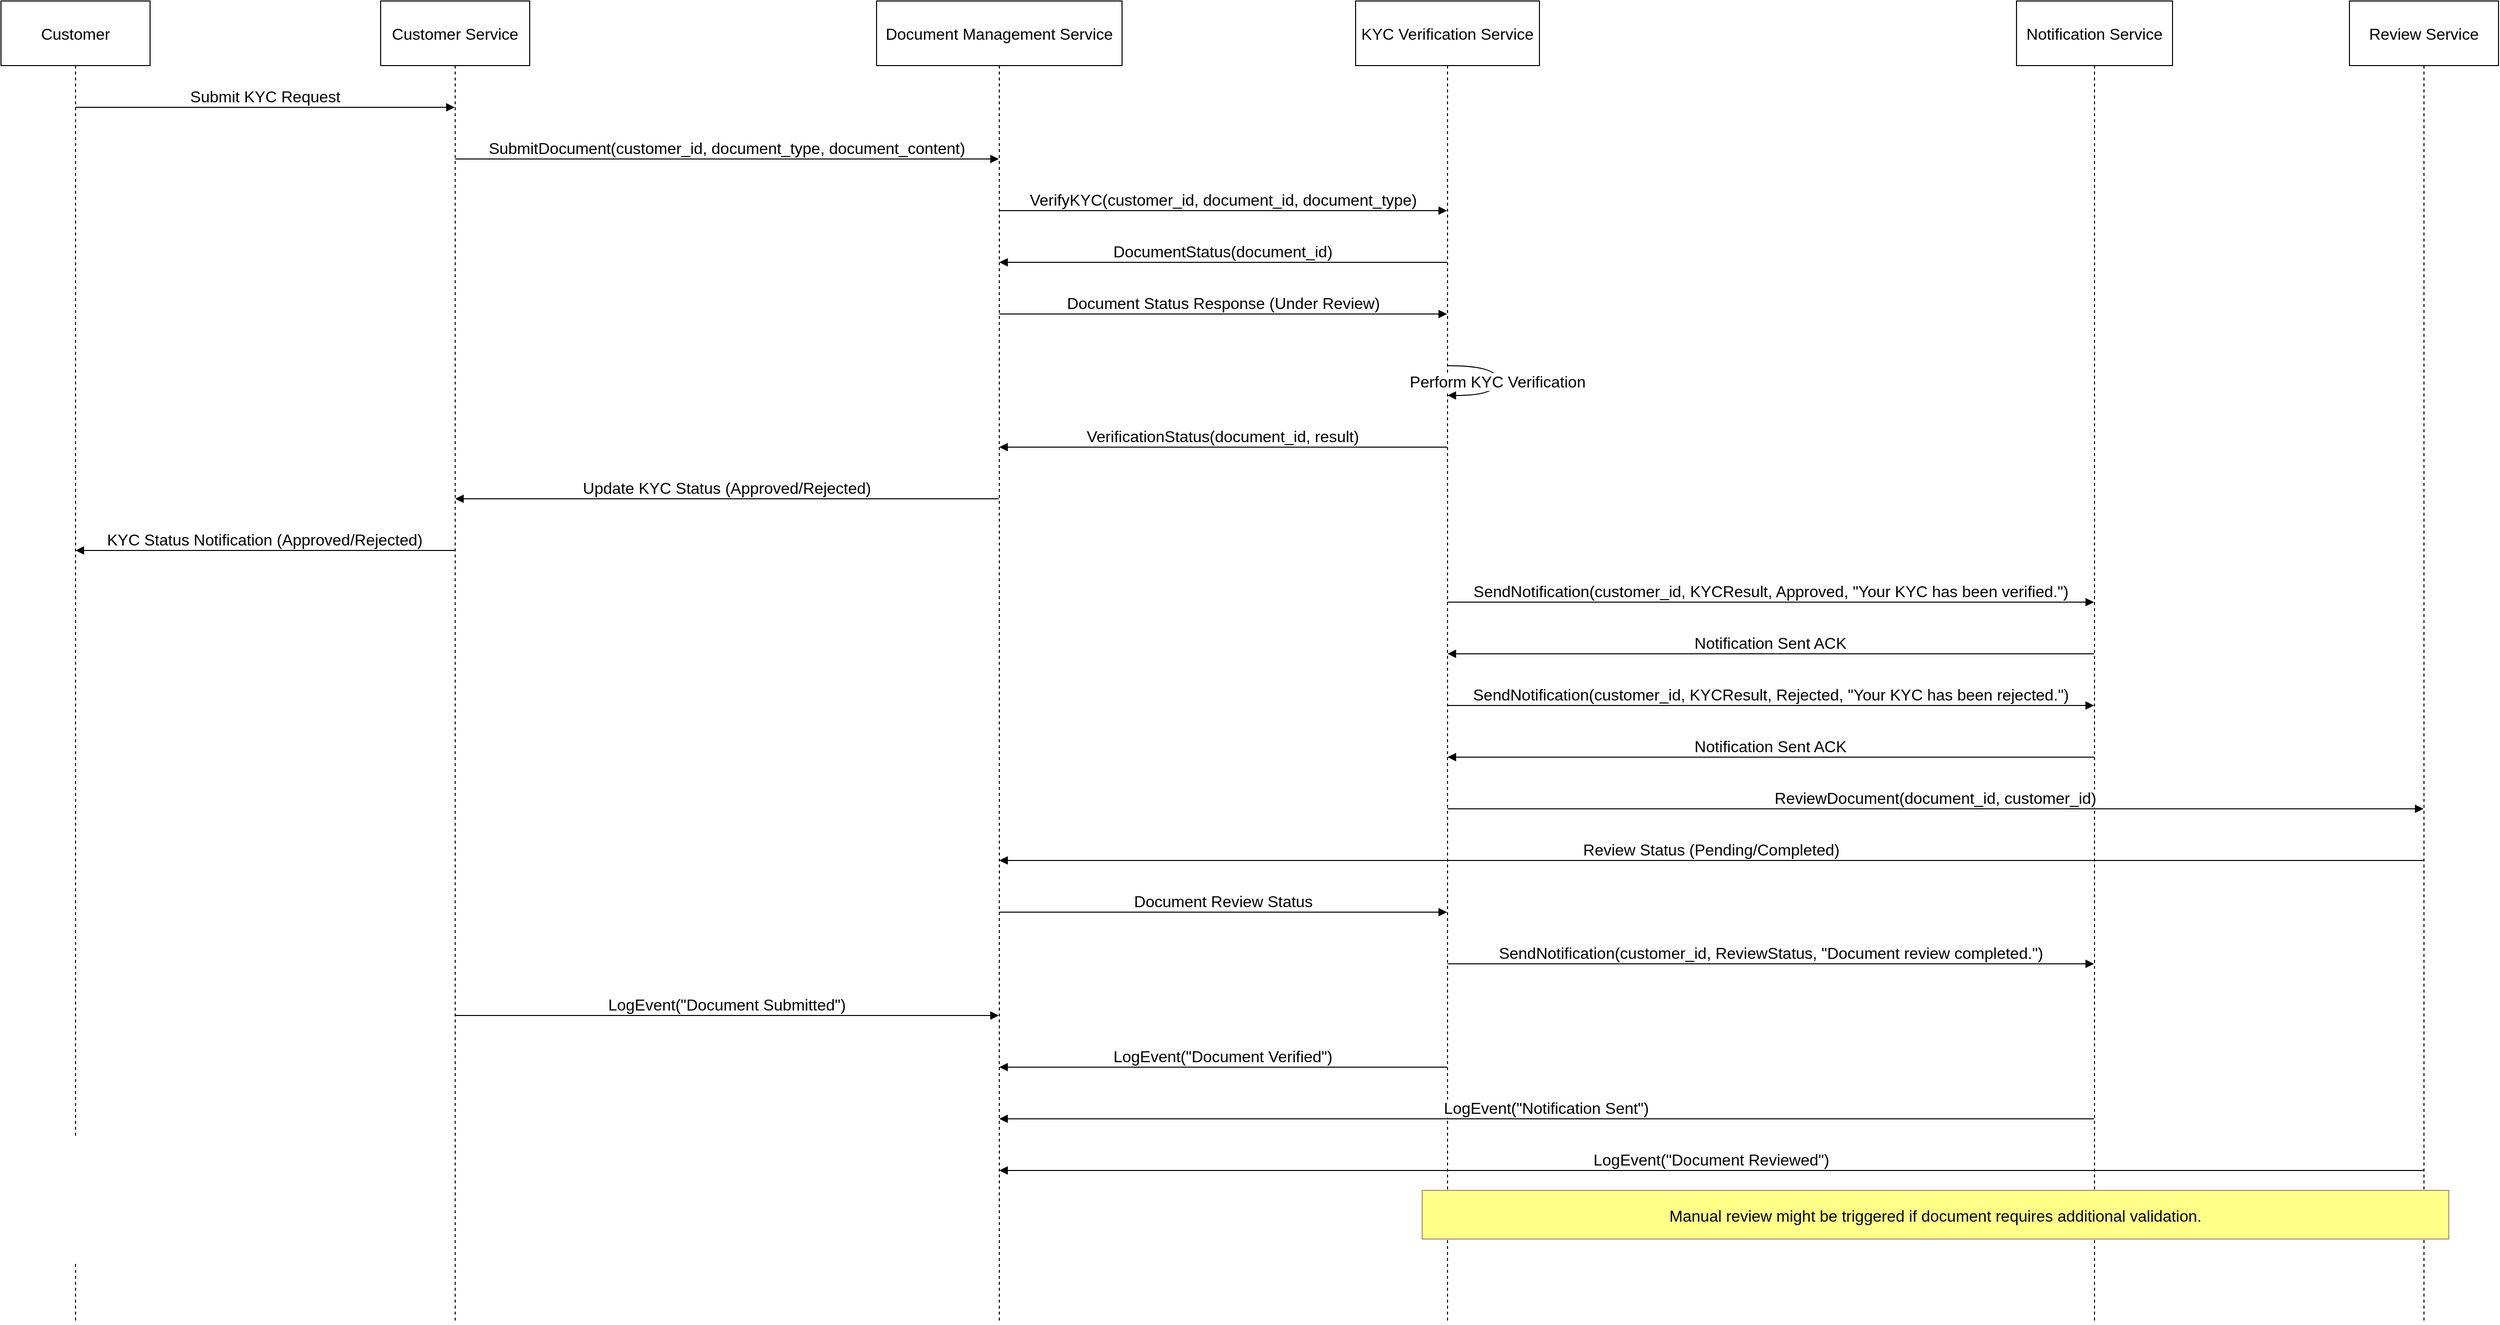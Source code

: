 <mxfile version="24.6.4" type="github" pages="2">
  <diagram name="KYCDataFlow" id="hJn9KaIisDX0vBTKc988">
    <mxGraphModel dx="1222" dy="636" grid="1" gridSize="10" guides="1" tooltips="1" connect="1" arrows="1" fold="1" page="1" pageScale="1" pageWidth="850" pageHeight="1100" math="0" shadow="0">
      <root>
        <mxCell id="0" />
        <mxCell id="1" parent="0" />
        <mxCell id="PPQLlCWuQe-P0uabLTfO-1" value="Customer" style="shape=umlLifeline;perimeter=lifelinePerimeter;whiteSpace=wrap;container=1;dropTarget=0;collapsible=0;recursiveResize=0;outlineConnect=0;portConstraint=eastwest;newEdgeStyle={&quot;edgeStyle&quot;:&quot;elbowEdgeStyle&quot;,&quot;elbow&quot;:&quot;vertical&quot;,&quot;curved&quot;:0,&quot;rounded&quot;:0};size=65;fontSize=16;" vertex="1" parent="1">
          <mxGeometry x="20" y="20" width="150" height="1331" as="geometry" />
        </mxCell>
        <mxCell id="PPQLlCWuQe-P0uabLTfO-2" value="Customer Service" style="shape=umlLifeline;perimeter=lifelinePerimeter;whiteSpace=wrap;container=1;dropTarget=0;collapsible=0;recursiveResize=0;outlineConnect=0;portConstraint=eastwest;newEdgeStyle={&quot;edgeStyle&quot;:&quot;elbowEdgeStyle&quot;,&quot;elbow&quot;:&quot;vertical&quot;,&quot;curved&quot;:0,&quot;rounded&quot;:0};size=65;fontSize=16;" vertex="1" parent="1">
          <mxGeometry x="402" y="20" width="150" height="1331" as="geometry" />
        </mxCell>
        <mxCell id="PPQLlCWuQe-P0uabLTfO-3" value="Document Management Service" style="shape=umlLifeline;perimeter=lifelinePerimeter;whiteSpace=wrap;container=1;dropTarget=0;collapsible=0;recursiveResize=0;outlineConnect=0;portConstraint=eastwest;newEdgeStyle={&quot;edgeStyle&quot;:&quot;elbowEdgeStyle&quot;,&quot;elbow&quot;:&quot;vertical&quot;,&quot;curved&quot;:0,&quot;rounded&quot;:0};size=65;fontSize=16;" vertex="1" parent="1">
          <mxGeometry x="901" y="20" width="247" height="1331" as="geometry" />
        </mxCell>
        <mxCell id="PPQLlCWuQe-P0uabLTfO-4" value="KYC Verification Service" style="shape=umlLifeline;perimeter=lifelinePerimeter;whiteSpace=wrap;container=1;dropTarget=0;collapsible=0;recursiveResize=0;outlineConnect=0;portConstraint=eastwest;newEdgeStyle={&quot;edgeStyle&quot;:&quot;elbowEdgeStyle&quot;,&quot;elbow&quot;:&quot;vertical&quot;,&quot;curved&quot;:0,&quot;rounded&quot;:0};size=65;fontSize=16;" vertex="1" parent="1">
          <mxGeometry x="1383" y="20" width="185" height="1331" as="geometry" />
        </mxCell>
        <mxCell id="PPQLlCWuQe-P0uabLTfO-5" value="Notification Service" style="shape=umlLifeline;perimeter=lifelinePerimeter;whiteSpace=wrap;container=1;dropTarget=0;collapsible=0;recursiveResize=0;outlineConnect=0;portConstraint=eastwest;newEdgeStyle={&quot;edgeStyle&quot;:&quot;elbowEdgeStyle&quot;,&quot;elbow&quot;:&quot;vertical&quot;,&quot;curved&quot;:0,&quot;rounded&quot;:0};size=65;fontSize=16;" vertex="1" parent="1">
          <mxGeometry x="2048" y="20" width="157" height="1331" as="geometry" />
        </mxCell>
        <mxCell id="PPQLlCWuQe-P0uabLTfO-6" value="Review Service" style="shape=umlLifeline;perimeter=lifelinePerimeter;whiteSpace=wrap;container=1;dropTarget=0;collapsible=0;recursiveResize=0;outlineConnect=0;portConstraint=eastwest;newEdgeStyle={&quot;edgeStyle&quot;:&quot;elbowEdgeStyle&quot;,&quot;elbow&quot;:&quot;vertical&quot;,&quot;curved&quot;:0,&quot;rounded&quot;:0};size=65;fontSize=16;" vertex="1" parent="1">
          <mxGeometry x="2383" y="20" width="150" height="1331" as="geometry" />
        </mxCell>
        <mxCell id="PPQLlCWuQe-P0uabLTfO-7" value="Submit KYC Request" style="verticalAlign=bottom;edgeStyle=elbowEdgeStyle;elbow=vertical;curved=0;rounded=0;endArrow=block;fontSize=16;" edge="1" parent="1" source="PPQLlCWuQe-P0uabLTfO-1" target="PPQLlCWuQe-P0uabLTfO-2">
          <mxGeometry relative="1" as="geometry">
            <Array as="points">
              <mxPoint x="295" y="127" />
            </Array>
          </mxGeometry>
        </mxCell>
        <mxCell id="PPQLlCWuQe-P0uabLTfO-8" value="SubmitDocument(customer_id, document_type, document_content)" style="verticalAlign=bottom;edgeStyle=elbowEdgeStyle;elbow=vertical;curved=0;rounded=0;endArrow=block;fontSize=16;" edge="1" parent="1" source="PPQLlCWuQe-P0uabLTfO-2" target="PPQLlCWuQe-P0uabLTfO-3">
          <mxGeometry relative="1" as="geometry">
            <Array as="points">
              <mxPoint x="759" y="179" />
            </Array>
          </mxGeometry>
        </mxCell>
        <mxCell id="PPQLlCWuQe-P0uabLTfO-9" value="VerifyKYC(customer_id, document_id, document_type)" style="verticalAlign=bottom;edgeStyle=elbowEdgeStyle;elbow=vertical;curved=0;rounded=0;endArrow=block;fontSize=16;" edge="1" parent="1" source="PPQLlCWuQe-P0uabLTfO-3" target="PPQLlCWuQe-P0uabLTfO-4">
          <mxGeometry relative="1" as="geometry">
            <Array as="points">
              <mxPoint x="1258" y="231" />
            </Array>
          </mxGeometry>
        </mxCell>
        <mxCell id="PPQLlCWuQe-P0uabLTfO-10" value="DocumentStatus(document_id)" style="verticalAlign=bottom;edgeStyle=elbowEdgeStyle;elbow=vertical;curved=0;rounded=0;endArrow=block;fontSize=16;" edge="1" parent="1" source="PPQLlCWuQe-P0uabLTfO-4" target="PPQLlCWuQe-P0uabLTfO-3">
          <mxGeometry relative="1" as="geometry">
            <Array as="points">
              <mxPoint x="1261" y="283" />
            </Array>
          </mxGeometry>
        </mxCell>
        <mxCell id="PPQLlCWuQe-P0uabLTfO-11" value="Document Status Response (Under Review)" style="verticalAlign=bottom;edgeStyle=elbowEdgeStyle;elbow=vertical;curved=0;rounded=0;endArrow=block;fontSize=16;" edge="1" parent="1" source="PPQLlCWuQe-P0uabLTfO-3" target="PPQLlCWuQe-P0uabLTfO-4">
          <mxGeometry relative="1" as="geometry">
            <Array as="points">
              <mxPoint x="1258" y="335" />
            </Array>
          </mxGeometry>
        </mxCell>
        <mxCell id="PPQLlCWuQe-P0uabLTfO-12" value="Perform KYC Verification" style="curved=1;endArrow=block;rounded=0;fontSize=16;" edge="1" parent="1" source="PPQLlCWuQe-P0uabLTfO-4" target="PPQLlCWuQe-P0uabLTfO-4">
          <mxGeometry relative="1" as="geometry">
            <Array as="points">
              <mxPoint x="1526" y="387" />
              <mxPoint x="1526" y="417" />
            </Array>
          </mxGeometry>
        </mxCell>
        <mxCell id="PPQLlCWuQe-P0uabLTfO-13" value="VerificationStatus(document_id, result)" style="verticalAlign=bottom;edgeStyle=elbowEdgeStyle;elbow=vertical;curved=0;rounded=0;endArrow=block;fontSize=16;" edge="1" parent="1" source="PPQLlCWuQe-P0uabLTfO-4" target="PPQLlCWuQe-P0uabLTfO-3">
          <mxGeometry relative="1" as="geometry">
            <Array as="points">
              <mxPoint x="1261" y="469" />
            </Array>
          </mxGeometry>
        </mxCell>
        <mxCell id="PPQLlCWuQe-P0uabLTfO-14" value="Update KYC Status (Approved/Rejected)" style="verticalAlign=bottom;edgeStyle=elbowEdgeStyle;elbow=vertical;curved=0;rounded=0;endArrow=block;fontSize=16;" edge="1" parent="1" source="PPQLlCWuQe-P0uabLTfO-3" target="PPQLlCWuQe-P0uabLTfO-2">
          <mxGeometry relative="1" as="geometry">
            <Array as="points">
              <mxPoint x="762" y="521" />
            </Array>
          </mxGeometry>
        </mxCell>
        <mxCell id="PPQLlCWuQe-P0uabLTfO-15" value="KYC Status Notification (Approved/Rejected)" style="verticalAlign=bottom;edgeStyle=elbowEdgeStyle;elbow=vertical;curved=0;rounded=0;endArrow=block;fontSize=16;" edge="1" parent="1" source="PPQLlCWuQe-P0uabLTfO-2" target="PPQLlCWuQe-P0uabLTfO-1">
          <mxGeometry relative="1" as="geometry">
            <Array as="points">
              <mxPoint x="298" y="573" />
            </Array>
          </mxGeometry>
        </mxCell>
        <mxCell id="PPQLlCWuQe-P0uabLTfO-16" value="SendNotification(customer_id, KYCResult, Approved, &quot;Your KYC has been verified.&quot;)" style="verticalAlign=bottom;edgeStyle=elbowEdgeStyle;elbow=vertical;curved=0;rounded=0;endArrow=block;fontSize=16;" edge="1" parent="1" source="PPQLlCWuQe-P0uabLTfO-4" target="PPQLlCWuQe-P0uabLTfO-5">
          <mxGeometry relative="1" as="geometry">
            <Array as="points">
              <mxPoint x="1809" y="625" />
            </Array>
          </mxGeometry>
        </mxCell>
        <mxCell id="PPQLlCWuQe-P0uabLTfO-17" value="Notification Sent ACK" style="verticalAlign=bottom;edgeStyle=elbowEdgeStyle;elbow=vertical;curved=0;rounded=0;endArrow=block;fontSize=16;" edge="1" parent="1" source="PPQLlCWuQe-P0uabLTfO-5" target="PPQLlCWuQe-P0uabLTfO-4">
          <mxGeometry relative="1" as="geometry">
            <Array as="points">
              <mxPoint x="1812" y="677" />
            </Array>
          </mxGeometry>
        </mxCell>
        <mxCell id="PPQLlCWuQe-P0uabLTfO-18" value="SendNotification(customer_id, KYCResult, Rejected, &quot;Your KYC has been rejected.&quot;)" style="verticalAlign=bottom;edgeStyle=elbowEdgeStyle;elbow=vertical;curved=0;rounded=0;endArrow=block;fontSize=16;" edge="1" parent="1" source="PPQLlCWuQe-P0uabLTfO-4" target="PPQLlCWuQe-P0uabLTfO-5">
          <mxGeometry relative="1" as="geometry">
            <Array as="points">
              <mxPoint x="1809" y="729" />
            </Array>
          </mxGeometry>
        </mxCell>
        <mxCell id="PPQLlCWuQe-P0uabLTfO-19" value="Notification Sent ACK" style="verticalAlign=bottom;edgeStyle=elbowEdgeStyle;elbow=vertical;curved=0;rounded=0;endArrow=block;fontSize=16;" edge="1" parent="1" source="PPQLlCWuQe-P0uabLTfO-5" target="PPQLlCWuQe-P0uabLTfO-4">
          <mxGeometry relative="1" as="geometry">
            <Array as="points">
              <mxPoint x="1812" y="781" />
            </Array>
          </mxGeometry>
        </mxCell>
        <mxCell id="PPQLlCWuQe-P0uabLTfO-20" value="ReviewDocument(document_id, customer_id)" style="verticalAlign=bottom;edgeStyle=elbowEdgeStyle;elbow=vertical;curved=0;rounded=0;endArrow=block;fontSize=16;" edge="1" parent="1" source="PPQLlCWuQe-P0uabLTfO-4" target="PPQLlCWuQe-P0uabLTfO-6">
          <mxGeometry relative="1" as="geometry">
            <Array as="points">
              <mxPoint x="1975" y="833" />
            </Array>
          </mxGeometry>
        </mxCell>
        <mxCell id="PPQLlCWuQe-P0uabLTfO-21" value="Review Status (Pending/Completed)" style="verticalAlign=bottom;edgeStyle=elbowEdgeStyle;elbow=vertical;curved=0;rounded=0;endArrow=block;fontSize=16;" edge="1" parent="1" source="PPQLlCWuQe-P0uabLTfO-6" target="PPQLlCWuQe-P0uabLTfO-3">
          <mxGeometry relative="1" as="geometry">
            <Array as="points">
              <mxPoint x="1752" y="885" />
            </Array>
          </mxGeometry>
        </mxCell>
        <mxCell id="PPQLlCWuQe-P0uabLTfO-22" value="Document Review Status" style="verticalAlign=bottom;edgeStyle=elbowEdgeStyle;elbow=vertical;curved=0;rounded=0;endArrow=block;fontSize=16;" edge="1" parent="1" source="PPQLlCWuQe-P0uabLTfO-3" target="PPQLlCWuQe-P0uabLTfO-4">
          <mxGeometry relative="1" as="geometry">
            <Array as="points">
              <mxPoint x="1258" y="937" />
            </Array>
          </mxGeometry>
        </mxCell>
        <mxCell id="PPQLlCWuQe-P0uabLTfO-23" value="SendNotification(customer_id, ReviewStatus, &quot;Document review completed.&quot;)" style="verticalAlign=bottom;edgeStyle=elbowEdgeStyle;elbow=vertical;curved=0;rounded=0;endArrow=block;fontSize=16;" edge="1" parent="1" source="PPQLlCWuQe-P0uabLTfO-4" target="PPQLlCWuQe-P0uabLTfO-5">
          <mxGeometry relative="1" as="geometry">
            <Array as="points">
              <mxPoint x="1809" y="989" />
            </Array>
          </mxGeometry>
        </mxCell>
        <mxCell id="PPQLlCWuQe-P0uabLTfO-24" value="LogEvent(&quot;Document Submitted&quot;)" style="verticalAlign=bottom;edgeStyle=elbowEdgeStyle;elbow=vertical;curved=0;rounded=0;endArrow=block;fontSize=16;" edge="1" parent="1" source="PPQLlCWuQe-P0uabLTfO-2" target="PPQLlCWuQe-P0uabLTfO-3">
          <mxGeometry relative="1" as="geometry">
            <Array as="points">
              <mxPoint x="759" y="1041" />
            </Array>
          </mxGeometry>
        </mxCell>
        <mxCell id="PPQLlCWuQe-P0uabLTfO-25" value="LogEvent(&quot;Document Verified&quot;)" style="verticalAlign=bottom;edgeStyle=elbowEdgeStyle;elbow=vertical;curved=0;rounded=0;endArrow=block;fontSize=16;" edge="1" parent="1" source="PPQLlCWuQe-P0uabLTfO-4" target="PPQLlCWuQe-P0uabLTfO-3">
          <mxGeometry relative="1" as="geometry">
            <Array as="points">
              <mxPoint x="1261" y="1093" />
            </Array>
          </mxGeometry>
        </mxCell>
        <mxCell id="PPQLlCWuQe-P0uabLTfO-26" value="LogEvent(&quot;Notification Sent&quot;)" style="verticalAlign=bottom;edgeStyle=elbowEdgeStyle;elbow=vertical;curved=0;rounded=0;endArrow=block;fontSize=16;" edge="1" parent="1" source="PPQLlCWuQe-P0uabLTfO-5" target="PPQLlCWuQe-P0uabLTfO-3">
          <mxGeometry relative="1" as="geometry">
            <Array as="points">
              <mxPoint x="1587" y="1145" />
            </Array>
          </mxGeometry>
        </mxCell>
        <mxCell id="PPQLlCWuQe-P0uabLTfO-27" value="LogEvent(&quot;Document Reviewed&quot;)" style="verticalAlign=bottom;edgeStyle=elbowEdgeStyle;elbow=vertical;curved=0;rounded=0;endArrow=block;fontSize=16;" edge="1" parent="1" source="PPQLlCWuQe-P0uabLTfO-6" target="PPQLlCWuQe-P0uabLTfO-3">
          <mxGeometry relative="1" as="geometry">
            <Array as="points">
              <mxPoint x="1752" y="1197" />
            </Array>
          </mxGeometry>
        </mxCell>
        <mxCell id="PPQLlCWuQe-P0uabLTfO-28" value="Manual review might be triggered if document requires additional validation." style="fillColor=#ffff88;strokeColor=#9E916F;fontSize=16;" vertex="1" parent="1">
          <mxGeometry x="1450" y="1217" width="1033" height="49" as="geometry" />
        </mxCell>
      </root>
    </mxGraphModel>
  </diagram>
  <diagram id="OQUFdJ-eO-jA6vjoNk2C" name="KYC-ER Diagram">
    <mxGraphModel dx="1222" dy="636" grid="1" gridSize="10" guides="1" tooltips="1" connect="1" arrows="1" fold="1" page="1" pageScale="1" pageWidth="850" pageHeight="1100" math="0" shadow="0">
      <root>
        <mxCell id="0" />
        <mxCell id="1" parent="0" />
        <mxCell id="T4T-g3k2NigWnYYg5Zv_-1" value="Customer" style="shape=table;startSize=25;container=1;collapsible=0;childLayout=tableLayout;fixedRows=1;rowLines=1;fontStyle=1;align=center;resizeLast=1;fontSize=16;" vertex="1" parent="1">
          <mxGeometry x="826" y="20" width="231" height="204" as="geometry" />
        </mxCell>
        <mxCell id="T4T-g3k2NigWnYYg5Zv_-2" style="shape=tableRow;horizontal=0;startSize=0;swimlaneHead=0;swimlaneBody=0;fillColor=none;collapsible=0;dropTarget=0;points=[[0,0.5],[1,0.5]];portConstraint=eastwest;top=0;left=0;right=0;bottom=0;fontSize=16;" vertex="1" parent="T4T-g3k2NigWnYYg5Zv_-1">
          <mxGeometry y="25" width="231" height="22" as="geometry" />
        </mxCell>
        <mxCell id="T4T-g3k2NigWnYYg5Zv_-3" value="BIGINT" style="shape=partialRectangle;connectable=0;fillColor=none;top=0;left=0;bottom=0;right=0;align=left;spacingLeft=2;overflow=hidden;fontSize=16;" vertex="1" parent="T4T-g3k2NigWnYYg5Zv_-2">
          <mxGeometry width="42" height="22" as="geometry">
            <mxRectangle width="42" height="22" as="alternateBounds" />
          </mxGeometry>
        </mxCell>
        <mxCell id="T4T-g3k2NigWnYYg5Zv_-4" value="customer_id" style="shape=partialRectangle;connectable=0;fillColor=none;top=0;left=0;bottom=0;right=0;align=left;spacingLeft=2;overflow=hidden;fontSize=16;" vertex="1" parent="T4T-g3k2NigWnYYg5Zv_-2">
          <mxGeometry x="42" width="111" height="22" as="geometry">
            <mxRectangle width="111" height="22" as="alternateBounds" />
          </mxGeometry>
        </mxCell>
        <mxCell id="T4T-g3k2NigWnYYg5Zv_-5" value="Primary Key" style="shape=partialRectangle;connectable=0;fillColor=none;top=0;left=0;bottom=0;right=0;align=left;spacingLeft=2;overflow=hidden;fontSize=16;" vertex="1" parent="T4T-g3k2NigWnYYg5Zv_-2">
          <mxGeometry x="153" width="78" height="22" as="geometry">
            <mxRectangle width="78" height="22" as="alternateBounds" />
          </mxGeometry>
        </mxCell>
        <mxCell id="T4T-g3k2NigWnYYg5Zv_-6" style="shape=tableRow;horizontal=0;startSize=0;swimlaneHead=0;swimlaneBody=0;fillColor=none;collapsible=0;dropTarget=0;points=[[0,0.5],[1,0.5]];portConstraint=eastwest;top=0;left=0;right=0;bottom=0;fontSize=16;" vertex="1" parent="T4T-g3k2NigWnYYg5Zv_-1">
          <mxGeometry y="47" width="231" height="22" as="geometry" />
        </mxCell>
        <mxCell id="T4T-g3k2NigWnYYg5Zv_-7" value="VARCHAR" style="shape=partialRectangle;connectable=0;fillColor=none;top=0;left=0;bottom=0;right=0;align=left;spacingLeft=2;overflow=hidden;fontSize=16;" vertex="1" parent="T4T-g3k2NigWnYYg5Zv_-6">
          <mxGeometry width="42" height="22" as="geometry">
            <mxRectangle width="42" height="22" as="alternateBounds" />
          </mxGeometry>
        </mxCell>
        <mxCell id="T4T-g3k2NigWnYYg5Zv_-8" value="first_name" style="shape=partialRectangle;connectable=0;fillColor=none;top=0;left=0;bottom=0;right=0;align=left;spacingLeft=2;overflow=hidden;fontSize=16;" vertex="1" parent="T4T-g3k2NigWnYYg5Zv_-6">
          <mxGeometry x="42" width="111" height="22" as="geometry">
            <mxRectangle width="111" height="22" as="alternateBounds" />
          </mxGeometry>
        </mxCell>
        <mxCell id="T4T-g3k2NigWnYYg5Zv_-9" value="First Name" style="shape=partialRectangle;connectable=0;fillColor=none;top=0;left=0;bottom=0;right=0;align=left;spacingLeft=2;overflow=hidden;fontSize=16;" vertex="1" parent="T4T-g3k2NigWnYYg5Zv_-6">
          <mxGeometry x="153" width="78" height="22" as="geometry">
            <mxRectangle width="78" height="22" as="alternateBounds" />
          </mxGeometry>
        </mxCell>
        <mxCell id="T4T-g3k2NigWnYYg5Zv_-10" style="shape=tableRow;horizontal=0;startSize=0;swimlaneHead=0;swimlaneBody=0;fillColor=none;collapsible=0;dropTarget=0;points=[[0,0.5],[1,0.5]];portConstraint=eastwest;top=0;left=0;right=0;bottom=0;fontSize=16;" vertex="1" parent="T4T-g3k2NigWnYYg5Zv_-1">
          <mxGeometry y="69" width="231" height="22" as="geometry" />
        </mxCell>
        <mxCell id="T4T-g3k2NigWnYYg5Zv_-11" value="VARCHAR" style="shape=partialRectangle;connectable=0;fillColor=none;top=0;left=0;bottom=0;right=0;align=left;spacingLeft=2;overflow=hidden;fontSize=16;" vertex="1" parent="T4T-g3k2NigWnYYg5Zv_-10">
          <mxGeometry width="42" height="22" as="geometry">
            <mxRectangle width="42" height="22" as="alternateBounds" />
          </mxGeometry>
        </mxCell>
        <mxCell id="T4T-g3k2NigWnYYg5Zv_-12" value="last_name" style="shape=partialRectangle;connectable=0;fillColor=none;top=0;left=0;bottom=0;right=0;align=left;spacingLeft=2;overflow=hidden;fontSize=16;" vertex="1" parent="T4T-g3k2NigWnYYg5Zv_-10">
          <mxGeometry x="42" width="111" height="22" as="geometry">
            <mxRectangle width="111" height="22" as="alternateBounds" />
          </mxGeometry>
        </mxCell>
        <mxCell id="T4T-g3k2NigWnYYg5Zv_-13" value="Last Name" style="shape=partialRectangle;connectable=0;fillColor=none;top=0;left=0;bottom=0;right=0;align=left;spacingLeft=2;overflow=hidden;fontSize=16;" vertex="1" parent="T4T-g3k2NigWnYYg5Zv_-10">
          <mxGeometry x="153" width="78" height="22" as="geometry">
            <mxRectangle width="78" height="22" as="alternateBounds" />
          </mxGeometry>
        </mxCell>
        <mxCell id="T4T-g3k2NigWnYYg5Zv_-14" style="shape=tableRow;horizontal=0;startSize=0;swimlaneHead=0;swimlaneBody=0;fillColor=none;collapsible=0;dropTarget=0;points=[[0,0.5],[1,0.5]];portConstraint=eastwest;top=0;left=0;right=0;bottom=0;fontSize=16;" vertex="1" parent="T4T-g3k2NigWnYYg5Zv_-1">
          <mxGeometry y="91" width="231" height="22" as="geometry" />
        </mxCell>
        <mxCell id="T4T-g3k2NigWnYYg5Zv_-15" value="VARCHAR" style="shape=partialRectangle;connectable=0;fillColor=none;top=0;left=0;bottom=0;right=0;align=left;spacingLeft=2;overflow=hidden;fontSize=16;" vertex="1" parent="T4T-g3k2NigWnYYg5Zv_-14">
          <mxGeometry width="42" height="22" as="geometry">
            <mxRectangle width="42" height="22" as="alternateBounds" />
          </mxGeometry>
        </mxCell>
        <mxCell id="T4T-g3k2NigWnYYg5Zv_-16" value="email" style="shape=partialRectangle;connectable=0;fillColor=none;top=0;left=0;bottom=0;right=0;align=left;spacingLeft=2;overflow=hidden;fontSize=16;" vertex="1" parent="T4T-g3k2NigWnYYg5Zv_-14">
          <mxGeometry x="42" width="111" height="22" as="geometry">
            <mxRectangle width="111" height="22" as="alternateBounds" />
          </mxGeometry>
        </mxCell>
        <mxCell id="T4T-g3k2NigWnYYg5Zv_-17" value="Email Address" style="shape=partialRectangle;connectable=0;fillColor=none;top=0;left=0;bottom=0;right=0;align=left;spacingLeft=2;overflow=hidden;fontSize=16;" vertex="1" parent="T4T-g3k2NigWnYYg5Zv_-14">
          <mxGeometry x="153" width="78" height="22" as="geometry">
            <mxRectangle width="78" height="22" as="alternateBounds" />
          </mxGeometry>
        </mxCell>
        <mxCell id="T4T-g3k2NigWnYYg5Zv_-18" style="shape=tableRow;horizontal=0;startSize=0;swimlaneHead=0;swimlaneBody=0;fillColor=none;collapsible=0;dropTarget=0;points=[[0,0.5],[1,0.5]];portConstraint=eastwest;top=0;left=0;right=0;bottom=0;fontSize=16;" vertex="1" parent="T4T-g3k2NigWnYYg5Zv_-1">
          <mxGeometry y="113" width="231" height="22" as="geometry" />
        </mxCell>
        <mxCell id="T4T-g3k2NigWnYYg5Zv_-19" value="VARCHAR" style="shape=partialRectangle;connectable=0;fillColor=none;top=0;left=0;bottom=0;right=0;align=left;spacingLeft=2;overflow=hidden;fontSize=16;" vertex="1" parent="T4T-g3k2NigWnYYg5Zv_-18">
          <mxGeometry width="42" height="22" as="geometry">
            <mxRectangle width="42" height="22" as="alternateBounds" />
          </mxGeometry>
        </mxCell>
        <mxCell id="T4T-g3k2NigWnYYg5Zv_-20" value="phone_number" style="shape=partialRectangle;connectable=0;fillColor=none;top=0;left=0;bottom=0;right=0;align=left;spacingLeft=2;overflow=hidden;fontSize=16;" vertex="1" parent="T4T-g3k2NigWnYYg5Zv_-18">
          <mxGeometry x="42" width="111" height="22" as="geometry">
            <mxRectangle width="111" height="22" as="alternateBounds" />
          </mxGeometry>
        </mxCell>
        <mxCell id="T4T-g3k2NigWnYYg5Zv_-21" value="Phone Number" style="shape=partialRectangle;connectable=0;fillColor=none;top=0;left=0;bottom=0;right=0;align=left;spacingLeft=2;overflow=hidden;fontSize=16;" vertex="1" parent="T4T-g3k2NigWnYYg5Zv_-18">
          <mxGeometry x="153" width="78" height="22" as="geometry">
            <mxRectangle width="78" height="22" as="alternateBounds" />
          </mxGeometry>
        </mxCell>
        <mxCell id="T4T-g3k2NigWnYYg5Zv_-22" style="shape=tableRow;horizontal=0;startSize=0;swimlaneHead=0;swimlaneBody=0;fillColor=none;collapsible=0;dropTarget=0;points=[[0,0.5],[1,0.5]];portConstraint=eastwest;top=0;left=0;right=0;bottom=0;fontSize=16;" vertex="1" parent="T4T-g3k2NigWnYYg5Zv_-1">
          <mxGeometry y="135" width="231" height="22" as="geometry" />
        </mxCell>
        <mxCell id="T4T-g3k2NigWnYYg5Zv_-23" value="DATE" style="shape=partialRectangle;connectable=0;fillColor=none;top=0;left=0;bottom=0;right=0;align=left;spacingLeft=2;overflow=hidden;fontSize=16;" vertex="1" parent="T4T-g3k2NigWnYYg5Zv_-22">
          <mxGeometry width="42" height="22" as="geometry">
            <mxRectangle width="42" height="22" as="alternateBounds" />
          </mxGeometry>
        </mxCell>
        <mxCell id="T4T-g3k2NigWnYYg5Zv_-24" value="date_of_birth" style="shape=partialRectangle;connectable=0;fillColor=none;top=0;left=0;bottom=0;right=0;align=left;spacingLeft=2;overflow=hidden;fontSize=16;" vertex="1" parent="T4T-g3k2NigWnYYg5Zv_-22">
          <mxGeometry x="42" width="111" height="22" as="geometry">
            <mxRectangle width="111" height="22" as="alternateBounds" />
          </mxGeometry>
        </mxCell>
        <mxCell id="T4T-g3k2NigWnYYg5Zv_-25" value="Date of Birth" style="shape=partialRectangle;connectable=0;fillColor=none;top=0;left=0;bottom=0;right=0;align=left;spacingLeft=2;overflow=hidden;fontSize=16;" vertex="1" parent="T4T-g3k2NigWnYYg5Zv_-22">
          <mxGeometry x="153" width="78" height="22" as="geometry">
            <mxRectangle width="78" height="22" as="alternateBounds" />
          </mxGeometry>
        </mxCell>
        <mxCell id="T4T-g3k2NigWnYYg5Zv_-26" style="shape=tableRow;horizontal=0;startSize=0;swimlaneHead=0;swimlaneBody=0;fillColor=none;collapsible=0;dropTarget=0;points=[[0,0.5],[1,0.5]];portConstraint=eastwest;top=0;left=0;right=0;bottom=0;fontSize=16;" vertex="1" parent="T4T-g3k2NigWnYYg5Zv_-1">
          <mxGeometry y="157" width="231" height="22" as="geometry" />
        </mxCell>
        <mxCell id="T4T-g3k2NigWnYYg5Zv_-27" value="VARCHAR" style="shape=partialRectangle;connectable=0;fillColor=none;top=0;left=0;bottom=0;right=0;align=left;spacingLeft=2;overflow=hidden;fontSize=16;" vertex="1" parent="T4T-g3k2NigWnYYg5Zv_-26">
          <mxGeometry width="42" height="22" as="geometry">
            <mxRectangle width="42" height="22" as="alternateBounds" />
          </mxGeometry>
        </mxCell>
        <mxCell id="T4T-g3k2NigWnYYg5Zv_-28" value="address" style="shape=partialRectangle;connectable=0;fillColor=none;top=0;left=0;bottom=0;right=0;align=left;spacingLeft=2;overflow=hidden;fontSize=16;" vertex="1" parent="T4T-g3k2NigWnYYg5Zv_-26">
          <mxGeometry x="42" width="111" height="22" as="geometry">
            <mxRectangle width="111" height="22" as="alternateBounds" />
          </mxGeometry>
        </mxCell>
        <mxCell id="T4T-g3k2NigWnYYg5Zv_-29" value="Address" style="shape=partialRectangle;connectable=0;fillColor=none;top=0;left=0;bottom=0;right=0;align=left;spacingLeft=2;overflow=hidden;fontSize=16;" vertex="1" parent="T4T-g3k2NigWnYYg5Zv_-26">
          <mxGeometry x="153" width="78" height="22" as="geometry">
            <mxRectangle width="78" height="22" as="alternateBounds" />
          </mxGeometry>
        </mxCell>
        <mxCell id="T4T-g3k2NigWnYYg5Zv_-30" style="shape=tableRow;horizontal=0;startSize=0;swimlaneHead=0;swimlaneBody=0;fillColor=none;collapsible=0;dropTarget=0;points=[[0,0.5],[1,0.5]];portConstraint=eastwest;top=0;left=0;right=0;bottom=0;fontSize=16;" vertex="1" parent="T4T-g3k2NigWnYYg5Zv_-1">
          <mxGeometry y="179" width="231" height="22" as="geometry" />
        </mxCell>
        <mxCell id="T4T-g3k2NigWnYYg5Zv_-31" value="VARCHAR" style="shape=partialRectangle;connectable=0;fillColor=none;top=0;left=0;bottom=0;right=0;align=left;spacingLeft=2;overflow=hidden;fontSize=16;" vertex="1" parent="T4T-g3k2NigWnYYg5Zv_-30">
          <mxGeometry width="42" height="22" as="geometry">
            <mxRectangle width="42" height="22" as="alternateBounds" />
          </mxGeometry>
        </mxCell>
        <mxCell id="T4T-g3k2NigWnYYg5Zv_-32" value="status" style="shape=partialRectangle;connectable=0;fillColor=none;top=0;left=0;bottom=0;right=0;align=left;spacingLeft=2;overflow=hidden;fontSize=16;" vertex="1" parent="T4T-g3k2NigWnYYg5Zv_-30">
          <mxGeometry x="42" width="111" height="22" as="geometry">
            <mxRectangle width="111" height="22" as="alternateBounds" />
          </mxGeometry>
        </mxCell>
        <mxCell id="T4T-g3k2NigWnYYg5Zv_-33" value="KYC Status" style="shape=partialRectangle;connectable=0;fillColor=none;top=0;left=0;bottom=0;right=0;align=left;spacingLeft=2;overflow=hidden;fontSize=16;" vertex="1" parent="T4T-g3k2NigWnYYg5Zv_-30">
          <mxGeometry x="153" width="78" height="22" as="geometry">
            <mxRectangle width="78" height="22" as="alternateBounds" />
          </mxGeometry>
        </mxCell>
        <mxCell id="T4T-g3k2NigWnYYg5Zv_-34" value="Document" style="shape=table;startSize=25;container=1;collapsible=0;childLayout=tableLayout;fixedRows=1;rowLines=1;fontStyle=1;align=center;resizeLast=1;fontSize=16;" vertex="1" parent="1">
          <mxGeometry x="212" y="324" width="305" height="159" as="geometry" />
        </mxCell>
        <mxCell id="T4T-g3k2NigWnYYg5Zv_-35" style="shape=tableRow;horizontal=0;startSize=0;swimlaneHead=0;swimlaneBody=0;fillColor=none;collapsible=0;dropTarget=0;points=[[0,0.5],[1,0.5]];portConstraint=eastwest;top=0;left=0;right=0;bottom=0;fontSize=16;" vertex="1" parent="T4T-g3k2NigWnYYg5Zv_-34">
          <mxGeometry y="25" width="305" height="22" as="geometry" />
        </mxCell>
        <mxCell id="T4T-g3k2NigWnYYg5Zv_-36" value="BIGINT" style="shape=partialRectangle;connectable=0;fillColor=none;top=0;left=0;bottom=0;right=0;align=left;spacingLeft=2;overflow=hidden;fontSize=16;" vertex="1" parent="T4T-g3k2NigWnYYg5Zv_-35">
          <mxGeometry width="48" height="22" as="geometry">
            <mxRectangle width="48" height="22" as="alternateBounds" />
          </mxGeometry>
        </mxCell>
        <mxCell id="T4T-g3k2NigWnYYg5Zv_-37" value="document_id" style="shape=partialRectangle;connectable=0;fillColor=none;top=0;left=0;bottom=0;right=0;align=left;spacingLeft=2;overflow=hidden;fontSize=16;" vertex="1" parent="T4T-g3k2NigWnYYg5Zv_-35">
          <mxGeometry x="48" width="119" height="22" as="geometry">
            <mxRectangle width="119" height="22" as="alternateBounds" />
          </mxGeometry>
        </mxCell>
        <mxCell id="T4T-g3k2NigWnYYg5Zv_-38" value="Primary Key" style="shape=partialRectangle;connectable=0;fillColor=none;top=0;left=0;bottom=0;right=0;align=left;spacingLeft=2;overflow=hidden;fontSize=16;" vertex="1" parent="T4T-g3k2NigWnYYg5Zv_-35">
          <mxGeometry x="167" width="138" height="22" as="geometry">
            <mxRectangle width="138" height="22" as="alternateBounds" />
          </mxGeometry>
        </mxCell>
        <mxCell id="T4T-g3k2NigWnYYg5Zv_-39" style="shape=tableRow;horizontal=0;startSize=0;swimlaneHead=0;swimlaneBody=0;fillColor=none;collapsible=0;dropTarget=0;points=[[0,0.5],[1,0.5]];portConstraint=eastwest;top=0;left=0;right=0;bottom=0;fontSize=16;" vertex="1" parent="T4T-g3k2NigWnYYg5Zv_-34">
          <mxGeometry y="47" width="305" height="22" as="geometry" />
        </mxCell>
        <mxCell id="T4T-g3k2NigWnYYg5Zv_-40" value="BIGINT" style="shape=partialRectangle;connectable=0;fillColor=none;top=0;left=0;bottom=0;right=0;align=left;spacingLeft=2;overflow=hidden;fontSize=16;" vertex="1" parent="T4T-g3k2NigWnYYg5Zv_-39">
          <mxGeometry width="48" height="22" as="geometry">
            <mxRectangle width="48" height="22" as="alternateBounds" />
          </mxGeometry>
        </mxCell>
        <mxCell id="T4T-g3k2NigWnYYg5Zv_-41" value="customer_id" style="shape=partialRectangle;connectable=0;fillColor=none;top=0;left=0;bottom=0;right=0;align=left;spacingLeft=2;overflow=hidden;fontSize=16;" vertex="1" parent="T4T-g3k2NigWnYYg5Zv_-39">
          <mxGeometry x="48" width="119" height="22" as="geometry">
            <mxRectangle width="119" height="22" as="alternateBounds" />
          </mxGeometry>
        </mxCell>
        <mxCell id="T4T-g3k2NigWnYYg5Zv_-42" value="Foreign Key to Customer" style="shape=partialRectangle;connectable=0;fillColor=none;top=0;left=0;bottom=0;right=0;align=left;spacingLeft=2;overflow=hidden;fontSize=16;" vertex="1" parent="T4T-g3k2NigWnYYg5Zv_-39">
          <mxGeometry x="167" width="138" height="22" as="geometry">
            <mxRectangle width="138" height="22" as="alternateBounds" />
          </mxGeometry>
        </mxCell>
        <mxCell id="T4T-g3k2NigWnYYg5Zv_-43" style="shape=tableRow;horizontal=0;startSize=0;swimlaneHead=0;swimlaneBody=0;fillColor=none;collapsible=0;dropTarget=0;points=[[0,0.5],[1,0.5]];portConstraint=eastwest;top=0;left=0;right=0;bottom=0;fontSize=16;" vertex="1" parent="T4T-g3k2NigWnYYg5Zv_-34">
          <mxGeometry y="69" width="305" height="22" as="geometry" />
        </mxCell>
        <mxCell id="T4T-g3k2NigWnYYg5Zv_-44" value="VARCHAR" style="shape=partialRectangle;connectable=0;fillColor=none;top=0;left=0;bottom=0;right=0;align=left;spacingLeft=2;overflow=hidden;fontSize=16;" vertex="1" parent="T4T-g3k2NigWnYYg5Zv_-43">
          <mxGeometry width="48" height="22" as="geometry">
            <mxRectangle width="48" height="22" as="alternateBounds" />
          </mxGeometry>
        </mxCell>
        <mxCell id="T4T-g3k2NigWnYYg5Zv_-45" value="document_type" style="shape=partialRectangle;connectable=0;fillColor=none;top=0;left=0;bottom=0;right=0;align=left;spacingLeft=2;overflow=hidden;fontSize=16;" vertex="1" parent="T4T-g3k2NigWnYYg5Zv_-43">
          <mxGeometry x="48" width="119" height="22" as="geometry">
            <mxRectangle width="119" height="22" as="alternateBounds" />
          </mxGeometry>
        </mxCell>
        <mxCell id="T4T-g3k2NigWnYYg5Zv_-46" value="Type of Document" style="shape=partialRectangle;connectable=0;fillColor=none;top=0;left=0;bottom=0;right=0;align=left;spacingLeft=2;overflow=hidden;fontSize=16;" vertex="1" parent="T4T-g3k2NigWnYYg5Zv_-43">
          <mxGeometry x="167" width="138" height="22" as="geometry">
            <mxRectangle width="138" height="22" as="alternateBounds" />
          </mxGeometry>
        </mxCell>
        <mxCell id="T4T-g3k2NigWnYYg5Zv_-47" style="shape=tableRow;horizontal=0;startSize=0;swimlaneHead=0;swimlaneBody=0;fillColor=none;collapsible=0;dropTarget=0;points=[[0,0.5],[1,0.5]];portConstraint=eastwest;top=0;left=0;right=0;bottom=0;fontSize=16;" vertex="1" parent="T4T-g3k2NigWnYYg5Zv_-34">
          <mxGeometry y="91" width="305" height="22" as="geometry" />
        </mxCell>
        <mxCell id="T4T-g3k2NigWnYYg5Zv_-48" value="TEXT" style="shape=partialRectangle;connectable=0;fillColor=none;top=0;left=0;bottom=0;right=0;align=left;spacingLeft=2;overflow=hidden;fontSize=16;" vertex="1" parent="T4T-g3k2NigWnYYg5Zv_-47">
          <mxGeometry width="48" height="22" as="geometry">
            <mxRectangle width="48" height="22" as="alternateBounds" />
          </mxGeometry>
        </mxCell>
        <mxCell id="T4T-g3k2NigWnYYg5Zv_-49" value="document_content" style="shape=partialRectangle;connectable=0;fillColor=none;top=0;left=0;bottom=0;right=0;align=left;spacingLeft=2;overflow=hidden;fontSize=16;" vertex="1" parent="T4T-g3k2NigWnYYg5Zv_-47">
          <mxGeometry x="48" width="119" height="22" as="geometry">
            <mxRectangle width="119" height="22" as="alternateBounds" />
          </mxGeometry>
        </mxCell>
        <mxCell id="T4T-g3k2NigWnYYg5Zv_-50" value="Base64 Document Content" style="shape=partialRectangle;connectable=0;fillColor=none;top=0;left=0;bottom=0;right=0;align=left;spacingLeft=2;overflow=hidden;fontSize=16;" vertex="1" parent="T4T-g3k2NigWnYYg5Zv_-47">
          <mxGeometry x="167" width="138" height="22" as="geometry">
            <mxRectangle width="138" height="22" as="alternateBounds" />
          </mxGeometry>
        </mxCell>
        <mxCell id="T4T-g3k2NigWnYYg5Zv_-51" style="shape=tableRow;horizontal=0;startSize=0;swimlaneHead=0;swimlaneBody=0;fillColor=none;collapsible=0;dropTarget=0;points=[[0,0.5],[1,0.5]];portConstraint=eastwest;top=0;left=0;right=0;bottom=0;fontSize=16;" vertex="1" parent="T4T-g3k2NigWnYYg5Zv_-34">
          <mxGeometry y="113" width="305" height="22" as="geometry" />
        </mxCell>
        <mxCell id="T4T-g3k2NigWnYYg5Zv_-52" value="DATETIME" style="shape=partialRectangle;connectable=0;fillColor=none;top=0;left=0;bottom=0;right=0;align=left;spacingLeft=2;overflow=hidden;fontSize=16;" vertex="1" parent="T4T-g3k2NigWnYYg5Zv_-51">
          <mxGeometry width="48" height="22" as="geometry">
            <mxRectangle width="48" height="22" as="alternateBounds" />
          </mxGeometry>
        </mxCell>
        <mxCell id="T4T-g3k2NigWnYYg5Zv_-53" value="submission_date" style="shape=partialRectangle;connectable=0;fillColor=none;top=0;left=0;bottom=0;right=0;align=left;spacingLeft=2;overflow=hidden;fontSize=16;" vertex="1" parent="T4T-g3k2NigWnYYg5Zv_-51">
          <mxGeometry x="48" width="119" height="22" as="geometry">
            <mxRectangle width="119" height="22" as="alternateBounds" />
          </mxGeometry>
        </mxCell>
        <mxCell id="T4T-g3k2NigWnYYg5Zv_-54" value="Submission Date" style="shape=partialRectangle;connectable=0;fillColor=none;top=0;left=0;bottom=0;right=0;align=left;spacingLeft=2;overflow=hidden;fontSize=16;" vertex="1" parent="T4T-g3k2NigWnYYg5Zv_-51">
          <mxGeometry x="167" width="138" height="22" as="geometry">
            <mxRectangle width="138" height="22" as="alternateBounds" />
          </mxGeometry>
        </mxCell>
        <mxCell id="T4T-g3k2NigWnYYg5Zv_-55" style="shape=tableRow;horizontal=0;startSize=0;swimlaneHead=0;swimlaneBody=0;fillColor=none;collapsible=0;dropTarget=0;points=[[0,0.5],[1,0.5]];portConstraint=eastwest;top=0;left=0;right=0;bottom=0;fontSize=16;" vertex="1" parent="T4T-g3k2NigWnYYg5Zv_-34">
          <mxGeometry y="135" width="305" height="22" as="geometry" />
        </mxCell>
        <mxCell id="T4T-g3k2NigWnYYg5Zv_-56" value="VARCHAR" style="shape=partialRectangle;connectable=0;fillColor=none;top=0;left=0;bottom=0;right=0;align=left;spacingLeft=2;overflow=hidden;fontSize=16;" vertex="1" parent="T4T-g3k2NigWnYYg5Zv_-55">
          <mxGeometry width="48" height="22" as="geometry">
            <mxRectangle width="48" height="22" as="alternateBounds" />
          </mxGeometry>
        </mxCell>
        <mxCell id="T4T-g3k2NigWnYYg5Zv_-57" value="status" style="shape=partialRectangle;connectable=0;fillColor=none;top=0;left=0;bottom=0;right=0;align=left;spacingLeft=2;overflow=hidden;fontSize=16;" vertex="1" parent="T4T-g3k2NigWnYYg5Zv_-55">
          <mxGeometry x="48" width="119" height="22" as="geometry">
            <mxRectangle width="119" height="22" as="alternateBounds" />
          </mxGeometry>
        </mxCell>
        <mxCell id="T4T-g3k2NigWnYYg5Zv_-58" value="Document Status" style="shape=partialRectangle;connectable=0;fillColor=none;top=0;left=0;bottom=0;right=0;align=left;spacingLeft=2;overflow=hidden;fontSize=16;" vertex="1" parent="T4T-g3k2NigWnYYg5Zv_-55">
          <mxGeometry x="167" width="138" height="22" as="geometry">
            <mxRectangle width="138" height="22" as="alternateBounds" />
          </mxGeometry>
        </mxCell>
        <mxCell id="T4T-g3k2NigWnYYg5Zv_-59" value="KYC_Verification" style="shape=table;startSize=25;container=1;collapsible=0;childLayout=tableLayout;fixedRows=1;rowLines=1;fontStyle=1;align=center;resizeLast=1;fontSize=16;" vertex="1" parent="1">
          <mxGeometry x="20" y="594" width="300" height="136" as="geometry" />
        </mxCell>
        <mxCell id="T4T-g3k2NigWnYYg5Zv_-60" style="shape=tableRow;horizontal=0;startSize=0;swimlaneHead=0;swimlaneBody=0;fillColor=none;collapsible=0;dropTarget=0;points=[[0,0.5],[1,0.5]];portConstraint=eastwest;top=0;left=0;right=0;bottom=0;fontSize=16;" vertex="1" parent="T4T-g3k2NigWnYYg5Zv_-59">
          <mxGeometry y="25" width="300" height="22" as="geometry" />
        </mxCell>
        <mxCell id="T4T-g3k2NigWnYYg5Zv_-61" value="BIGINT" style="shape=partialRectangle;connectable=0;fillColor=none;top=0;left=0;bottom=0;right=0;align=left;spacingLeft=2;overflow=hidden;fontSize=16;" vertex="1" parent="T4T-g3k2NigWnYYg5Zv_-60">
          <mxGeometry width="48" height="22" as="geometry">
            <mxRectangle width="48" height="22" as="alternateBounds" />
          </mxGeometry>
        </mxCell>
        <mxCell id="T4T-g3k2NigWnYYg5Zv_-62" value="verification_id" style="shape=partialRectangle;connectable=0;fillColor=none;top=0;left=0;bottom=0;right=0;align=left;spacingLeft=2;overflow=hidden;fontSize=16;" vertex="1" parent="T4T-g3k2NigWnYYg5Zv_-60">
          <mxGeometry x="48" width="114" height="22" as="geometry">
            <mxRectangle width="114" height="22" as="alternateBounds" />
          </mxGeometry>
        </mxCell>
        <mxCell id="T4T-g3k2NigWnYYg5Zv_-63" value="Primary Key" style="shape=partialRectangle;connectable=0;fillColor=none;top=0;left=0;bottom=0;right=0;align=left;spacingLeft=2;overflow=hidden;fontSize=16;" vertex="1" parent="T4T-g3k2NigWnYYg5Zv_-60">
          <mxGeometry x="162" width="138" height="22" as="geometry">
            <mxRectangle width="138" height="22" as="alternateBounds" />
          </mxGeometry>
        </mxCell>
        <mxCell id="T4T-g3k2NigWnYYg5Zv_-64" style="shape=tableRow;horizontal=0;startSize=0;swimlaneHead=0;swimlaneBody=0;fillColor=none;collapsible=0;dropTarget=0;points=[[0,0.5],[1,0.5]];portConstraint=eastwest;top=0;left=0;right=0;bottom=0;fontSize=16;" vertex="1" parent="T4T-g3k2NigWnYYg5Zv_-59">
          <mxGeometry y="47" width="300" height="22" as="geometry" />
        </mxCell>
        <mxCell id="T4T-g3k2NigWnYYg5Zv_-65" value="BIGINT" style="shape=partialRectangle;connectable=0;fillColor=none;top=0;left=0;bottom=0;right=0;align=left;spacingLeft=2;overflow=hidden;fontSize=16;" vertex="1" parent="T4T-g3k2NigWnYYg5Zv_-64">
          <mxGeometry width="48" height="22" as="geometry">
            <mxRectangle width="48" height="22" as="alternateBounds" />
          </mxGeometry>
        </mxCell>
        <mxCell id="T4T-g3k2NigWnYYg5Zv_-66" value="document_id" style="shape=partialRectangle;connectable=0;fillColor=none;top=0;left=0;bottom=0;right=0;align=left;spacingLeft=2;overflow=hidden;fontSize=16;" vertex="1" parent="T4T-g3k2NigWnYYg5Zv_-64">
          <mxGeometry x="48" width="114" height="22" as="geometry">
            <mxRectangle width="114" height="22" as="alternateBounds" />
          </mxGeometry>
        </mxCell>
        <mxCell id="T4T-g3k2NigWnYYg5Zv_-67" value="Foreign Key to Document" style="shape=partialRectangle;connectable=0;fillColor=none;top=0;left=0;bottom=0;right=0;align=left;spacingLeft=2;overflow=hidden;fontSize=16;" vertex="1" parent="T4T-g3k2NigWnYYg5Zv_-64">
          <mxGeometry x="162" width="138" height="22" as="geometry">
            <mxRectangle width="138" height="22" as="alternateBounds" />
          </mxGeometry>
        </mxCell>
        <mxCell id="T4T-g3k2NigWnYYg5Zv_-68" style="shape=tableRow;horizontal=0;startSize=0;swimlaneHead=0;swimlaneBody=0;fillColor=none;collapsible=0;dropTarget=0;points=[[0,0.5],[1,0.5]];portConstraint=eastwest;top=0;left=0;right=0;bottom=0;fontSize=16;" vertex="1" parent="T4T-g3k2NigWnYYg5Zv_-59">
          <mxGeometry y="69" width="300" height="22" as="geometry" />
        </mxCell>
        <mxCell id="T4T-g3k2NigWnYYg5Zv_-69" value="VARCHAR" style="shape=partialRectangle;connectable=0;fillColor=none;top=0;left=0;bottom=0;right=0;align=left;spacingLeft=2;overflow=hidden;fontSize=16;" vertex="1" parent="T4T-g3k2NigWnYYg5Zv_-68">
          <mxGeometry width="48" height="22" as="geometry">
            <mxRectangle width="48" height="22" as="alternateBounds" />
          </mxGeometry>
        </mxCell>
        <mxCell id="T4T-g3k2NigWnYYg5Zv_-70" value="verification_status" style="shape=partialRectangle;connectable=0;fillColor=none;top=0;left=0;bottom=0;right=0;align=left;spacingLeft=2;overflow=hidden;fontSize=16;" vertex="1" parent="T4T-g3k2NigWnYYg5Zv_-68">
          <mxGeometry x="48" width="114" height="22" as="geometry">
            <mxRectangle width="114" height="22" as="alternateBounds" />
          </mxGeometry>
        </mxCell>
        <mxCell id="T4T-g3k2NigWnYYg5Zv_-71" value="Verification Status" style="shape=partialRectangle;connectable=0;fillColor=none;top=0;left=0;bottom=0;right=0;align=left;spacingLeft=2;overflow=hidden;fontSize=16;" vertex="1" parent="T4T-g3k2NigWnYYg5Zv_-68">
          <mxGeometry x="162" width="138" height="22" as="geometry">
            <mxRectangle width="138" height="22" as="alternateBounds" />
          </mxGeometry>
        </mxCell>
        <mxCell id="T4T-g3k2NigWnYYg5Zv_-72" style="shape=tableRow;horizontal=0;startSize=0;swimlaneHead=0;swimlaneBody=0;fillColor=none;collapsible=0;dropTarget=0;points=[[0,0.5],[1,0.5]];portConstraint=eastwest;top=0;left=0;right=0;bottom=0;fontSize=16;" vertex="1" parent="T4T-g3k2NigWnYYg5Zv_-59">
          <mxGeometry y="91" width="300" height="22" as="geometry" />
        </mxCell>
        <mxCell id="T4T-g3k2NigWnYYg5Zv_-73" value="DATETIME" style="shape=partialRectangle;connectable=0;fillColor=none;top=0;left=0;bottom=0;right=0;align=left;spacingLeft=2;overflow=hidden;fontSize=16;" vertex="1" parent="T4T-g3k2NigWnYYg5Zv_-72">
          <mxGeometry width="48" height="22" as="geometry">
            <mxRectangle width="48" height="22" as="alternateBounds" />
          </mxGeometry>
        </mxCell>
        <mxCell id="T4T-g3k2NigWnYYg5Zv_-74" value="verification_date" style="shape=partialRectangle;connectable=0;fillColor=none;top=0;left=0;bottom=0;right=0;align=left;spacingLeft=2;overflow=hidden;fontSize=16;" vertex="1" parent="T4T-g3k2NigWnYYg5Zv_-72">
          <mxGeometry x="48" width="114" height="22" as="geometry">
            <mxRectangle width="114" height="22" as="alternateBounds" />
          </mxGeometry>
        </mxCell>
        <mxCell id="T4T-g3k2NigWnYYg5Zv_-75" value="Verification Date" style="shape=partialRectangle;connectable=0;fillColor=none;top=0;left=0;bottom=0;right=0;align=left;spacingLeft=2;overflow=hidden;fontSize=16;" vertex="1" parent="T4T-g3k2NigWnYYg5Zv_-72">
          <mxGeometry x="162" width="138" height="22" as="geometry">
            <mxRectangle width="138" height="22" as="alternateBounds" />
          </mxGeometry>
        </mxCell>
        <mxCell id="T4T-g3k2NigWnYYg5Zv_-76" style="shape=tableRow;horizontal=0;startSize=0;swimlaneHead=0;swimlaneBody=0;fillColor=none;collapsible=0;dropTarget=0;points=[[0,0.5],[1,0.5]];portConstraint=eastwest;top=0;left=0;right=0;bottom=0;fontSize=16;" vertex="1" parent="T4T-g3k2NigWnYYg5Zv_-59">
          <mxGeometry y="113" width="300" height="22" as="geometry" />
        </mxCell>
        <mxCell id="T4T-g3k2NigWnYYg5Zv_-77" value="TEXT" style="shape=partialRectangle;connectable=0;fillColor=none;top=0;left=0;bottom=0;right=0;align=left;spacingLeft=2;overflow=hidden;fontSize=16;" vertex="1" parent="T4T-g3k2NigWnYYg5Zv_-76">
          <mxGeometry width="48" height="22" as="geometry">
            <mxRectangle width="48" height="22" as="alternateBounds" />
          </mxGeometry>
        </mxCell>
        <mxCell id="T4T-g3k2NigWnYYg5Zv_-78" value="comments" style="shape=partialRectangle;connectable=0;fillColor=none;top=0;left=0;bottom=0;right=0;align=left;spacingLeft=2;overflow=hidden;fontSize=16;" vertex="1" parent="T4T-g3k2NigWnYYg5Zv_-76">
          <mxGeometry x="48" width="114" height="22" as="geometry">
            <mxRectangle width="114" height="22" as="alternateBounds" />
          </mxGeometry>
        </mxCell>
        <mxCell id="T4T-g3k2NigWnYYg5Zv_-79" value="Verification Comments" style="shape=partialRectangle;connectable=0;fillColor=none;top=0;left=0;bottom=0;right=0;align=left;spacingLeft=2;overflow=hidden;fontSize=16;" vertex="1" parent="T4T-g3k2NigWnYYg5Zv_-76">
          <mxGeometry x="162" width="138" height="22" as="geometry">
            <mxRectangle width="138" height="22" as="alternateBounds" />
          </mxGeometry>
        </mxCell>
        <mxCell id="T4T-g3k2NigWnYYg5Zv_-80" value="Notification" style="shape=table;startSize=25;container=1;collapsible=0;childLayout=tableLayout;fixedRows=1;rowLines=1;fontStyle=1;align=center;resizeLast=1;fontSize=16;" vertex="1" parent="1">
          <mxGeometry x="797" y="583" width="290" height="159" as="geometry" />
        </mxCell>
        <mxCell id="T4T-g3k2NigWnYYg5Zv_-81" style="shape=tableRow;horizontal=0;startSize=0;swimlaneHead=0;swimlaneBody=0;fillColor=none;collapsible=0;dropTarget=0;points=[[0,0.5],[1,0.5]];portConstraint=eastwest;top=0;left=0;right=0;bottom=0;fontSize=16;" vertex="1" parent="T4T-g3k2NigWnYYg5Zv_-80">
          <mxGeometry y="25" width="290" height="22" as="geometry" />
        </mxCell>
        <mxCell id="T4T-g3k2NigWnYYg5Zv_-82" value="BIGINT" style="shape=partialRectangle;connectable=0;fillColor=none;top=0;left=0;bottom=0;right=0;align=left;spacingLeft=2;overflow=hidden;fontSize=16;" vertex="1" parent="T4T-g3k2NigWnYYg5Zv_-81">
          <mxGeometry width="48" height="22" as="geometry">
            <mxRectangle width="48" height="22" as="alternateBounds" />
          </mxGeometry>
        </mxCell>
        <mxCell id="T4T-g3k2NigWnYYg5Zv_-83" value="notification_id" style="shape=partialRectangle;connectable=0;fillColor=none;top=0;left=0;bottom=0;right=0;align=left;spacingLeft=2;overflow=hidden;fontSize=16;" vertex="1" parent="T4T-g3k2NigWnYYg5Zv_-81">
          <mxGeometry x="48" width="104" height="22" as="geometry">
            <mxRectangle width="104" height="22" as="alternateBounds" />
          </mxGeometry>
        </mxCell>
        <mxCell id="T4T-g3k2NigWnYYg5Zv_-84" value="Primary Key" style="shape=partialRectangle;connectable=0;fillColor=none;top=0;left=0;bottom=0;right=0;align=left;spacingLeft=2;overflow=hidden;fontSize=16;" vertex="1" parent="T4T-g3k2NigWnYYg5Zv_-81">
          <mxGeometry x="152" width="138" height="22" as="geometry">
            <mxRectangle width="138" height="22" as="alternateBounds" />
          </mxGeometry>
        </mxCell>
        <mxCell id="T4T-g3k2NigWnYYg5Zv_-85" style="shape=tableRow;horizontal=0;startSize=0;swimlaneHead=0;swimlaneBody=0;fillColor=none;collapsible=0;dropTarget=0;points=[[0,0.5],[1,0.5]];portConstraint=eastwest;top=0;left=0;right=0;bottom=0;fontSize=16;" vertex="1" parent="T4T-g3k2NigWnYYg5Zv_-80">
          <mxGeometry y="47" width="290" height="22" as="geometry" />
        </mxCell>
        <mxCell id="T4T-g3k2NigWnYYg5Zv_-86" value="BIGINT" style="shape=partialRectangle;connectable=0;fillColor=none;top=0;left=0;bottom=0;right=0;align=left;spacingLeft=2;overflow=hidden;fontSize=16;" vertex="1" parent="T4T-g3k2NigWnYYg5Zv_-85">
          <mxGeometry width="48" height="22" as="geometry">
            <mxRectangle width="48" height="22" as="alternateBounds" />
          </mxGeometry>
        </mxCell>
        <mxCell id="T4T-g3k2NigWnYYg5Zv_-87" value="customer_id" style="shape=partialRectangle;connectable=0;fillColor=none;top=0;left=0;bottom=0;right=0;align=left;spacingLeft=2;overflow=hidden;fontSize=16;" vertex="1" parent="T4T-g3k2NigWnYYg5Zv_-85">
          <mxGeometry x="48" width="104" height="22" as="geometry">
            <mxRectangle width="104" height="22" as="alternateBounds" />
          </mxGeometry>
        </mxCell>
        <mxCell id="T4T-g3k2NigWnYYg5Zv_-88" value="Foreign Key to Customer" style="shape=partialRectangle;connectable=0;fillColor=none;top=0;left=0;bottom=0;right=0;align=left;spacingLeft=2;overflow=hidden;fontSize=16;" vertex="1" parent="T4T-g3k2NigWnYYg5Zv_-85">
          <mxGeometry x="152" width="138" height="22" as="geometry">
            <mxRectangle width="138" height="22" as="alternateBounds" />
          </mxGeometry>
        </mxCell>
        <mxCell id="T4T-g3k2NigWnYYg5Zv_-89" style="shape=tableRow;horizontal=0;startSize=0;swimlaneHead=0;swimlaneBody=0;fillColor=none;collapsible=0;dropTarget=0;points=[[0,0.5],[1,0.5]];portConstraint=eastwest;top=0;left=0;right=0;bottom=0;fontSize=16;" vertex="1" parent="T4T-g3k2NigWnYYg5Zv_-80">
          <mxGeometry y="69" width="290" height="22" as="geometry" />
        </mxCell>
        <mxCell id="T4T-g3k2NigWnYYg5Zv_-90" value="VARCHAR" style="shape=partialRectangle;connectable=0;fillColor=none;top=0;left=0;bottom=0;right=0;align=left;spacingLeft=2;overflow=hidden;fontSize=16;" vertex="1" parent="T4T-g3k2NigWnYYg5Zv_-89">
          <mxGeometry width="48" height="22" as="geometry">
            <mxRectangle width="48" height="22" as="alternateBounds" />
          </mxGeometry>
        </mxCell>
        <mxCell id="T4T-g3k2NigWnYYg5Zv_-91" value="notification_type" style="shape=partialRectangle;connectable=0;fillColor=none;top=0;left=0;bottom=0;right=0;align=left;spacingLeft=2;overflow=hidden;fontSize=16;" vertex="1" parent="T4T-g3k2NigWnYYg5Zv_-89">
          <mxGeometry x="48" width="104" height="22" as="geometry">
            <mxRectangle width="104" height="22" as="alternateBounds" />
          </mxGeometry>
        </mxCell>
        <mxCell id="T4T-g3k2NigWnYYg5Zv_-92" value="Type of Notification" style="shape=partialRectangle;connectable=0;fillColor=none;top=0;left=0;bottom=0;right=0;align=left;spacingLeft=2;overflow=hidden;fontSize=16;" vertex="1" parent="T4T-g3k2NigWnYYg5Zv_-89">
          <mxGeometry x="152" width="138" height="22" as="geometry">
            <mxRectangle width="138" height="22" as="alternateBounds" />
          </mxGeometry>
        </mxCell>
        <mxCell id="T4T-g3k2NigWnYYg5Zv_-93" style="shape=tableRow;horizontal=0;startSize=0;swimlaneHead=0;swimlaneBody=0;fillColor=none;collapsible=0;dropTarget=0;points=[[0,0.5],[1,0.5]];portConstraint=eastwest;top=0;left=0;right=0;bottom=0;fontSize=16;" vertex="1" parent="T4T-g3k2NigWnYYg5Zv_-80">
          <mxGeometry y="91" width="290" height="22" as="geometry" />
        </mxCell>
        <mxCell id="T4T-g3k2NigWnYYg5Zv_-94" value="VARCHAR" style="shape=partialRectangle;connectable=0;fillColor=none;top=0;left=0;bottom=0;right=0;align=left;spacingLeft=2;overflow=hidden;fontSize=16;" vertex="1" parent="T4T-g3k2NigWnYYg5Zv_-93">
          <mxGeometry width="48" height="22" as="geometry">
            <mxRectangle width="48" height="22" as="alternateBounds" />
          </mxGeometry>
        </mxCell>
        <mxCell id="T4T-g3k2NigWnYYg5Zv_-95" value="result" style="shape=partialRectangle;connectable=0;fillColor=none;top=0;left=0;bottom=0;right=0;align=left;spacingLeft=2;overflow=hidden;fontSize=16;" vertex="1" parent="T4T-g3k2NigWnYYg5Zv_-93">
          <mxGeometry x="48" width="104" height="22" as="geometry">
            <mxRectangle width="104" height="22" as="alternateBounds" />
          </mxGeometry>
        </mxCell>
        <mxCell id="T4T-g3k2NigWnYYg5Zv_-96" value="KYC Result" style="shape=partialRectangle;connectable=0;fillColor=none;top=0;left=0;bottom=0;right=0;align=left;spacingLeft=2;overflow=hidden;fontSize=16;" vertex="1" parent="T4T-g3k2NigWnYYg5Zv_-93">
          <mxGeometry x="152" width="138" height="22" as="geometry">
            <mxRectangle width="138" height="22" as="alternateBounds" />
          </mxGeometry>
        </mxCell>
        <mxCell id="T4T-g3k2NigWnYYg5Zv_-97" style="shape=tableRow;horizontal=0;startSize=0;swimlaneHead=0;swimlaneBody=0;fillColor=none;collapsible=0;dropTarget=0;points=[[0,0.5],[1,0.5]];portConstraint=eastwest;top=0;left=0;right=0;bottom=0;fontSize=16;" vertex="1" parent="T4T-g3k2NigWnYYg5Zv_-80">
          <mxGeometry y="113" width="290" height="22" as="geometry" />
        </mxCell>
        <mxCell id="T4T-g3k2NigWnYYg5Zv_-98" value="TEXT" style="shape=partialRectangle;connectable=0;fillColor=none;top=0;left=0;bottom=0;right=0;align=left;spacingLeft=2;overflow=hidden;fontSize=16;" vertex="1" parent="T4T-g3k2NigWnYYg5Zv_-97">
          <mxGeometry width="48" height="22" as="geometry">
            <mxRectangle width="48" height="22" as="alternateBounds" />
          </mxGeometry>
        </mxCell>
        <mxCell id="T4T-g3k2NigWnYYg5Zv_-99" value="message" style="shape=partialRectangle;connectable=0;fillColor=none;top=0;left=0;bottom=0;right=0;align=left;spacingLeft=2;overflow=hidden;fontSize=16;" vertex="1" parent="T4T-g3k2NigWnYYg5Zv_-97">
          <mxGeometry x="48" width="104" height="22" as="geometry">
            <mxRectangle width="104" height="22" as="alternateBounds" />
          </mxGeometry>
        </mxCell>
        <mxCell id="T4T-g3k2NigWnYYg5Zv_-100" value="Notification Message" style="shape=partialRectangle;connectable=0;fillColor=none;top=0;left=0;bottom=0;right=0;align=left;spacingLeft=2;overflow=hidden;fontSize=16;" vertex="1" parent="T4T-g3k2NigWnYYg5Zv_-97">
          <mxGeometry x="152" width="138" height="22" as="geometry">
            <mxRectangle width="138" height="22" as="alternateBounds" />
          </mxGeometry>
        </mxCell>
        <mxCell id="T4T-g3k2NigWnYYg5Zv_-101" style="shape=tableRow;horizontal=0;startSize=0;swimlaneHead=0;swimlaneBody=0;fillColor=none;collapsible=0;dropTarget=0;points=[[0,0.5],[1,0.5]];portConstraint=eastwest;top=0;left=0;right=0;bottom=0;fontSize=16;" vertex="1" parent="T4T-g3k2NigWnYYg5Zv_-80">
          <mxGeometry y="135" width="290" height="22" as="geometry" />
        </mxCell>
        <mxCell id="T4T-g3k2NigWnYYg5Zv_-102" value="DATETIME" style="shape=partialRectangle;connectable=0;fillColor=none;top=0;left=0;bottom=0;right=0;align=left;spacingLeft=2;overflow=hidden;fontSize=16;" vertex="1" parent="T4T-g3k2NigWnYYg5Zv_-101">
          <mxGeometry width="48" height="22" as="geometry">
            <mxRectangle width="48" height="22" as="alternateBounds" />
          </mxGeometry>
        </mxCell>
        <mxCell id="T4T-g3k2NigWnYYg5Zv_-103" value="notification_date" style="shape=partialRectangle;connectable=0;fillColor=none;top=0;left=0;bottom=0;right=0;align=left;spacingLeft=2;overflow=hidden;fontSize=16;" vertex="1" parent="T4T-g3k2NigWnYYg5Zv_-101">
          <mxGeometry x="48" width="104" height="22" as="geometry">
            <mxRectangle width="104" height="22" as="alternateBounds" />
          </mxGeometry>
        </mxCell>
        <mxCell id="T4T-g3k2NigWnYYg5Zv_-104" value="Notification Date" style="shape=partialRectangle;connectable=0;fillColor=none;top=0;left=0;bottom=0;right=0;align=left;spacingLeft=2;overflow=hidden;fontSize=16;" vertex="1" parent="T4T-g3k2NigWnYYg5Zv_-101">
          <mxGeometry x="152" width="138" height="22" as="geometry">
            <mxRectangle width="138" height="22" as="alternateBounds" />
          </mxGeometry>
        </mxCell>
        <mxCell id="T4T-g3k2NigWnYYg5Zv_-105" value="Document_Review" style="shape=table;startSize=25;container=1;collapsible=0;childLayout=tableLayout;fixedRows=1;rowLines=1;fontStyle=1;align=center;resizeLast=1;fontSize=16;" vertex="1" parent="1">
          <mxGeometry x="420" y="583" width="277" height="159" as="geometry" />
        </mxCell>
        <mxCell id="T4T-g3k2NigWnYYg5Zv_-106" style="shape=tableRow;horizontal=0;startSize=0;swimlaneHead=0;swimlaneBody=0;fillColor=none;collapsible=0;dropTarget=0;points=[[0,0.5],[1,0.5]];portConstraint=eastwest;top=0;left=0;right=0;bottom=0;fontSize=16;" vertex="1" parent="T4T-g3k2NigWnYYg5Zv_-105">
          <mxGeometry y="25" width="277" height="22" as="geometry" />
        </mxCell>
        <mxCell id="T4T-g3k2NigWnYYg5Zv_-107" value="BIGINT" style="shape=partialRectangle;connectable=0;fillColor=none;top=0;left=0;bottom=0;right=0;align=left;spacingLeft=2;overflow=hidden;fontSize=16;" vertex="1" parent="T4T-g3k2NigWnYYg5Zv_-106">
          <mxGeometry width="48" height="22" as="geometry">
            <mxRectangle width="48" height="22" as="alternateBounds" />
          </mxGeometry>
        </mxCell>
        <mxCell id="T4T-g3k2NigWnYYg5Zv_-108" value="review_id" style="shape=partialRectangle;connectable=0;fillColor=none;top=0;left=0;bottom=0;right=0;align=left;spacingLeft=2;overflow=hidden;fontSize=16;" vertex="1" parent="T4T-g3k2NigWnYYg5Zv_-106">
          <mxGeometry x="48" width="91" height="22" as="geometry">
            <mxRectangle width="91" height="22" as="alternateBounds" />
          </mxGeometry>
        </mxCell>
        <mxCell id="T4T-g3k2NigWnYYg5Zv_-109" value="Primary Key" style="shape=partialRectangle;connectable=0;fillColor=none;top=0;left=0;bottom=0;right=0;align=left;spacingLeft=2;overflow=hidden;fontSize=16;" vertex="1" parent="T4T-g3k2NigWnYYg5Zv_-106">
          <mxGeometry x="139" width="138" height="22" as="geometry">
            <mxRectangle width="138" height="22" as="alternateBounds" />
          </mxGeometry>
        </mxCell>
        <mxCell id="T4T-g3k2NigWnYYg5Zv_-110" style="shape=tableRow;horizontal=0;startSize=0;swimlaneHead=0;swimlaneBody=0;fillColor=none;collapsible=0;dropTarget=0;points=[[0,0.5],[1,0.5]];portConstraint=eastwest;top=0;left=0;right=0;bottom=0;fontSize=16;" vertex="1" parent="T4T-g3k2NigWnYYg5Zv_-105">
          <mxGeometry y="47" width="277" height="22" as="geometry" />
        </mxCell>
        <mxCell id="T4T-g3k2NigWnYYg5Zv_-111" value="BIGINT" style="shape=partialRectangle;connectable=0;fillColor=none;top=0;left=0;bottom=0;right=0;align=left;spacingLeft=2;overflow=hidden;fontSize=16;" vertex="1" parent="T4T-g3k2NigWnYYg5Zv_-110">
          <mxGeometry width="48" height="22" as="geometry">
            <mxRectangle width="48" height="22" as="alternateBounds" />
          </mxGeometry>
        </mxCell>
        <mxCell id="T4T-g3k2NigWnYYg5Zv_-112" value="document_id" style="shape=partialRectangle;connectable=0;fillColor=none;top=0;left=0;bottom=0;right=0;align=left;spacingLeft=2;overflow=hidden;fontSize=16;" vertex="1" parent="T4T-g3k2NigWnYYg5Zv_-110">
          <mxGeometry x="48" width="91" height="22" as="geometry">
            <mxRectangle width="91" height="22" as="alternateBounds" />
          </mxGeometry>
        </mxCell>
        <mxCell id="T4T-g3k2NigWnYYg5Zv_-113" value="Foreign Key to Document" style="shape=partialRectangle;connectable=0;fillColor=none;top=0;left=0;bottom=0;right=0;align=left;spacingLeft=2;overflow=hidden;fontSize=16;" vertex="1" parent="T4T-g3k2NigWnYYg5Zv_-110">
          <mxGeometry x="139" width="138" height="22" as="geometry">
            <mxRectangle width="138" height="22" as="alternateBounds" />
          </mxGeometry>
        </mxCell>
        <mxCell id="T4T-g3k2NigWnYYg5Zv_-114" style="shape=tableRow;horizontal=0;startSize=0;swimlaneHead=0;swimlaneBody=0;fillColor=none;collapsible=0;dropTarget=0;points=[[0,0.5],[1,0.5]];portConstraint=eastwest;top=0;left=0;right=0;bottom=0;fontSize=16;" vertex="1" parent="T4T-g3k2NigWnYYg5Zv_-105">
          <mxGeometry y="69" width="277" height="22" as="geometry" />
        </mxCell>
        <mxCell id="T4T-g3k2NigWnYYg5Zv_-115" value="VARCHAR" style="shape=partialRectangle;connectable=0;fillColor=none;top=0;left=0;bottom=0;right=0;align=left;spacingLeft=2;overflow=hidden;fontSize=16;" vertex="1" parent="T4T-g3k2NigWnYYg5Zv_-114">
          <mxGeometry width="48" height="22" as="geometry">
            <mxRectangle width="48" height="22" as="alternateBounds" />
          </mxGeometry>
        </mxCell>
        <mxCell id="T4T-g3k2NigWnYYg5Zv_-116" value="review_status" style="shape=partialRectangle;connectable=0;fillColor=none;top=0;left=0;bottom=0;right=0;align=left;spacingLeft=2;overflow=hidden;fontSize=16;" vertex="1" parent="T4T-g3k2NigWnYYg5Zv_-114">
          <mxGeometry x="48" width="91" height="22" as="geometry">
            <mxRectangle width="91" height="22" as="alternateBounds" />
          </mxGeometry>
        </mxCell>
        <mxCell id="T4T-g3k2NigWnYYg5Zv_-117" value="Review Status" style="shape=partialRectangle;connectable=0;fillColor=none;top=0;left=0;bottom=0;right=0;align=left;spacingLeft=2;overflow=hidden;fontSize=16;" vertex="1" parent="T4T-g3k2NigWnYYg5Zv_-114">
          <mxGeometry x="139" width="138" height="22" as="geometry">
            <mxRectangle width="138" height="22" as="alternateBounds" />
          </mxGeometry>
        </mxCell>
        <mxCell id="T4T-g3k2NigWnYYg5Zv_-118" style="shape=tableRow;horizontal=0;startSize=0;swimlaneHead=0;swimlaneBody=0;fillColor=none;collapsible=0;dropTarget=0;points=[[0,0.5],[1,0.5]];portConstraint=eastwest;top=0;left=0;right=0;bottom=0;fontSize=16;" vertex="1" parent="T4T-g3k2NigWnYYg5Zv_-105">
          <mxGeometry y="91" width="277" height="22" as="geometry" />
        </mxCell>
        <mxCell id="T4T-g3k2NigWnYYg5Zv_-119" value="BIGINT" style="shape=partialRectangle;connectable=0;fillColor=none;top=0;left=0;bottom=0;right=0;align=left;spacingLeft=2;overflow=hidden;fontSize=16;" vertex="1" parent="T4T-g3k2NigWnYYg5Zv_-118">
          <mxGeometry width="48" height="22" as="geometry">
            <mxRectangle width="48" height="22" as="alternateBounds" />
          </mxGeometry>
        </mxCell>
        <mxCell id="T4T-g3k2NigWnYYg5Zv_-120" value="reviewer_id" style="shape=partialRectangle;connectable=0;fillColor=none;top=0;left=0;bottom=0;right=0;align=left;spacingLeft=2;overflow=hidden;fontSize=16;" vertex="1" parent="T4T-g3k2NigWnYYg5Zv_-118">
          <mxGeometry x="48" width="91" height="22" as="geometry">
            <mxRectangle width="91" height="22" as="alternateBounds" />
          </mxGeometry>
        </mxCell>
        <mxCell id="T4T-g3k2NigWnYYg5Zv_-121" value="Reviewer ID" style="shape=partialRectangle;connectable=0;fillColor=none;top=0;left=0;bottom=0;right=0;align=left;spacingLeft=2;overflow=hidden;fontSize=16;" vertex="1" parent="T4T-g3k2NigWnYYg5Zv_-118">
          <mxGeometry x="139" width="138" height="22" as="geometry">
            <mxRectangle width="138" height="22" as="alternateBounds" />
          </mxGeometry>
        </mxCell>
        <mxCell id="T4T-g3k2NigWnYYg5Zv_-122" style="shape=tableRow;horizontal=0;startSize=0;swimlaneHead=0;swimlaneBody=0;fillColor=none;collapsible=0;dropTarget=0;points=[[0,0.5],[1,0.5]];portConstraint=eastwest;top=0;left=0;right=0;bottom=0;fontSize=16;" vertex="1" parent="T4T-g3k2NigWnYYg5Zv_-105">
          <mxGeometry y="113" width="277" height="22" as="geometry" />
        </mxCell>
        <mxCell id="T4T-g3k2NigWnYYg5Zv_-123" value="DATETIME" style="shape=partialRectangle;connectable=0;fillColor=none;top=0;left=0;bottom=0;right=0;align=left;spacingLeft=2;overflow=hidden;fontSize=16;" vertex="1" parent="T4T-g3k2NigWnYYg5Zv_-122">
          <mxGeometry width="48" height="22" as="geometry">
            <mxRectangle width="48" height="22" as="alternateBounds" />
          </mxGeometry>
        </mxCell>
        <mxCell id="T4T-g3k2NigWnYYg5Zv_-124" value="review_date" style="shape=partialRectangle;connectable=0;fillColor=none;top=0;left=0;bottom=0;right=0;align=left;spacingLeft=2;overflow=hidden;fontSize=16;" vertex="1" parent="T4T-g3k2NigWnYYg5Zv_-122">
          <mxGeometry x="48" width="91" height="22" as="geometry">
            <mxRectangle width="91" height="22" as="alternateBounds" />
          </mxGeometry>
        </mxCell>
        <mxCell id="T4T-g3k2NigWnYYg5Zv_-125" value="Review Date" style="shape=partialRectangle;connectable=0;fillColor=none;top=0;left=0;bottom=0;right=0;align=left;spacingLeft=2;overflow=hidden;fontSize=16;" vertex="1" parent="T4T-g3k2NigWnYYg5Zv_-122">
          <mxGeometry x="139" width="138" height="22" as="geometry">
            <mxRectangle width="138" height="22" as="alternateBounds" />
          </mxGeometry>
        </mxCell>
        <mxCell id="T4T-g3k2NigWnYYg5Zv_-126" style="shape=tableRow;horizontal=0;startSize=0;swimlaneHead=0;swimlaneBody=0;fillColor=none;collapsible=0;dropTarget=0;points=[[0,0.5],[1,0.5]];portConstraint=eastwest;top=0;left=0;right=0;bottom=0;fontSize=16;" vertex="1" parent="T4T-g3k2NigWnYYg5Zv_-105">
          <mxGeometry y="135" width="277" height="22" as="geometry" />
        </mxCell>
        <mxCell id="T4T-g3k2NigWnYYg5Zv_-127" value="TEXT" style="shape=partialRectangle;connectable=0;fillColor=none;top=0;left=0;bottom=0;right=0;align=left;spacingLeft=2;overflow=hidden;fontSize=16;" vertex="1" parent="T4T-g3k2NigWnYYg5Zv_-126">
          <mxGeometry width="48" height="22" as="geometry">
            <mxRectangle width="48" height="22" as="alternateBounds" />
          </mxGeometry>
        </mxCell>
        <mxCell id="T4T-g3k2NigWnYYg5Zv_-128" value="comments" style="shape=partialRectangle;connectable=0;fillColor=none;top=0;left=0;bottom=0;right=0;align=left;spacingLeft=2;overflow=hidden;fontSize=16;" vertex="1" parent="T4T-g3k2NigWnYYg5Zv_-126">
          <mxGeometry x="48" width="91" height="22" as="geometry">
            <mxRectangle width="91" height="22" as="alternateBounds" />
          </mxGeometry>
        </mxCell>
        <mxCell id="T4T-g3k2NigWnYYg5Zv_-129" value="Review Comments" style="shape=partialRectangle;connectable=0;fillColor=none;top=0;left=0;bottom=0;right=0;align=left;spacingLeft=2;overflow=hidden;fontSize=16;" vertex="1" parent="T4T-g3k2NigWnYYg5Zv_-126">
          <mxGeometry x="139" width="138" height="22" as="geometry">
            <mxRectangle width="138" height="22" as="alternateBounds" />
          </mxGeometry>
        </mxCell>
        <mxCell id="T4T-g3k2NigWnYYg5Zv_-130" value="Audit_Log" style="shape=table;startSize=25;container=1;collapsible=0;childLayout=tableLayout;fixedRows=1;rowLines=1;fontStyle=1;align=center;resizeLast=1;fontSize=16;" vertex="1" parent="1">
          <mxGeometry x="613" y="841" width="274" height="136" as="geometry" />
        </mxCell>
        <mxCell id="T4T-g3k2NigWnYYg5Zv_-131" style="shape=tableRow;horizontal=0;startSize=0;swimlaneHead=0;swimlaneBody=0;fillColor=none;collapsible=0;dropTarget=0;points=[[0,0.5],[1,0.5]];portConstraint=eastwest;top=0;left=0;right=0;bottom=0;fontSize=16;" vertex="1" parent="T4T-g3k2NigWnYYg5Zv_-130">
          <mxGeometry y="25" width="274" height="22" as="geometry" />
        </mxCell>
        <mxCell id="T4T-g3k2NigWnYYg5Zv_-132" value="BIGINT" style="shape=partialRectangle;connectable=0;fillColor=none;top=0;left=0;bottom=0;right=0;align=left;spacingLeft=2;overflow=hidden;fontSize=16;" vertex="1" parent="T4T-g3k2NigWnYYg5Zv_-131">
          <mxGeometry width="48" height="22" as="geometry">
            <mxRectangle width="48" height="22" as="alternateBounds" />
          </mxGeometry>
        </mxCell>
        <mxCell id="T4T-g3k2NigWnYYg5Zv_-133" value="log_id" style="shape=partialRectangle;connectable=0;fillColor=none;top=0;left=0;bottom=0;right=0;align=left;spacingLeft=2;overflow=hidden;fontSize=16;" vertex="1" parent="T4T-g3k2NigWnYYg5Zv_-131">
          <mxGeometry x="48" width="88" height="22" as="geometry">
            <mxRectangle width="88" height="22" as="alternateBounds" />
          </mxGeometry>
        </mxCell>
        <mxCell id="T4T-g3k2NigWnYYg5Zv_-134" value="Primary Key" style="shape=partialRectangle;connectable=0;fillColor=none;top=0;left=0;bottom=0;right=0;align=left;spacingLeft=2;overflow=hidden;fontSize=16;" vertex="1" parent="T4T-g3k2NigWnYYg5Zv_-131">
          <mxGeometry x="136" width="138" height="22" as="geometry">
            <mxRectangle width="138" height="22" as="alternateBounds" />
          </mxGeometry>
        </mxCell>
        <mxCell id="T4T-g3k2NigWnYYg5Zv_-135" style="shape=tableRow;horizontal=0;startSize=0;swimlaneHead=0;swimlaneBody=0;fillColor=none;collapsible=0;dropTarget=0;points=[[0,0.5],[1,0.5]];portConstraint=eastwest;top=0;left=0;right=0;bottom=0;fontSize=16;" vertex="1" parent="T4T-g3k2NigWnYYg5Zv_-130">
          <mxGeometry y="47" width="274" height="22" as="geometry" />
        </mxCell>
        <mxCell id="T4T-g3k2NigWnYYg5Zv_-136" value="VARCHAR" style="shape=partialRectangle;connectable=0;fillColor=none;top=0;left=0;bottom=0;right=0;align=left;spacingLeft=2;overflow=hidden;fontSize=16;" vertex="1" parent="T4T-g3k2NigWnYYg5Zv_-135">
          <mxGeometry width="48" height="22" as="geometry">
            <mxRectangle width="48" height="22" as="alternateBounds" />
          </mxGeometry>
        </mxCell>
        <mxCell id="T4T-g3k2NigWnYYg5Zv_-137" value="event_type" style="shape=partialRectangle;connectable=0;fillColor=none;top=0;left=0;bottom=0;right=0;align=left;spacingLeft=2;overflow=hidden;fontSize=16;" vertex="1" parent="T4T-g3k2NigWnYYg5Zv_-135">
          <mxGeometry x="48" width="88" height="22" as="geometry">
            <mxRectangle width="88" height="22" as="alternateBounds" />
          </mxGeometry>
        </mxCell>
        <mxCell id="T4T-g3k2NigWnYYg5Zv_-138" value="Event Type" style="shape=partialRectangle;connectable=0;fillColor=none;top=0;left=0;bottom=0;right=0;align=left;spacingLeft=2;overflow=hidden;fontSize=16;" vertex="1" parent="T4T-g3k2NigWnYYg5Zv_-135">
          <mxGeometry x="136" width="138" height="22" as="geometry">
            <mxRectangle width="138" height="22" as="alternateBounds" />
          </mxGeometry>
        </mxCell>
        <mxCell id="T4T-g3k2NigWnYYg5Zv_-139" style="shape=tableRow;horizontal=0;startSize=0;swimlaneHead=0;swimlaneBody=0;fillColor=none;collapsible=0;dropTarget=0;points=[[0,0.5],[1,0.5]];portConstraint=eastwest;top=0;left=0;right=0;bottom=0;fontSize=16;" vertex="1" parent="T4T-g3k2NigWnYYg5Zv_-130">
          <mxGeometry y="69" width="274" height="22" as="geometry" />
        </mxCell>
        <mxCell id="T4T-g3k2NigWnYYg5Zv_-140" value="BIGINT" style="shape=partialRectangle;connectable=0;fillColor=none;top=0;left=0;bottom=0;right=0;align=left;spacingLeft=2;overflow=hidden;fontSize=16;" vertex="1" parent="T4T-g3k2NigWnYYg5Zv_-139">
          <mxGeometry width="48" height="22" as="geometry">
            <mxRectangle width="48" height="22" as="alternateBounds" />
          </mxGeometry>
        </mxCell>
        <mxCell id="T4T-g3k2NigWnYYg5Zv_-141" value="customer_id" style="shape=partialRectangle;connectable=0;fillColor=none;top=0;left=0;bottom=0;right=0;align=left;spacingLeft=2;overflow=hidden;fontSize=16;" vertex="1" parent="T4T-g3k2NigWnYYg5Zv_-139">
          <mxGeometry x="48" width="88" height="22" as="geometry">
            <mxRectangle width="88" height="22" as="alternateBounds" />
          </mxGeometry>
        </mxCell>
        <mxCell id="T4T-g3k2NigWnYYg5Zv_-142" value="Foreign Key to Customer" style="shape=partialRectangle;connectable=0;fillColor=none;top=0;left=0;bottom=0;right=0;align=left;spacingLeft=2;overflow=hidden;fontSize=16;" vertex="1" parent="T4T-g3k2NigWnYYg5Zv_-139">
          <mxGeometry x="136" width="138" height="22" as="geometry">
            <mxRectangle width="138" height="22" as="alternateBounds" />
          </mxGeometry>
        </mxCell>
        <mxCell id="T4T-g3k2NigWnYYg5Zv_-143" style="shape=tableRow;horizontal=0;startSize=0;swimlaneHead=0;swimlaneBody=0;fillColor=none;collapsible=0;dropTarget=0;points=[[0,0.5],[1,0.5]];portConstraint=eastwest;top=0;left=0;right=0;bottom=0;fontSize=16;" vertex="1" parent="T4T-g3k2NigWnYYg5Zv_-130">
          <mxGeometry y="91" width="274" height="22" as="geometry" />
        </mxCell>
        <mxCell id="T4T-g3k2NigWnYYg5Zv_-144" value="TEXT" style="shape=partialRectangle;connectable=0;fillColor=none;top=0;left=0;bottom=0;right=0;align=left;spacingLeft=2;overflow=hidden;fontSize=16;" vertex="1" parent="T4T-g3k2NigWnYYg5Zv_-143">
          <mxGeometry width="48" height="22" as="geometry">
            <mxRectangle width="48" height="22" as="alternateBounds" />
          </mxGeometry>
        </mxCell>
        <mxCell id="T4T-g3k2NigWnYYg5Zv_-145" value="event_details" style="shape=partialRectangle;connectable=0;fillColor=none;top=0;left=0;bottom=0;right=0;align=left;spacingLeft=2;overflow=hidden;fontSize=16;" vertex="1" parent="T4T-g3k2NigWnYYg5Zv_-143">
          <mxGeometry x="48" width="88" height="22" as="geometry">
            <mxRectangle width="88" height="22" as="alternateBounds" />
          </mxGeometry>
        </mxCell>
        <mxCell id="T4T-g3k2NigWnYYg5Zv_-146" value="Event Details" style="shape=partialRectangle;connectable=0;fillColor=none;top=0;left=0;bottom=0;right=0;align=left;spacingLeft=2;overflow=hidden;fontSize=16;" vertex="1" parent="T4T-g3k2NigWnYYg5Zv_-143">
          <mxGeometry x="136" width="138" height="22" as="geometry">
            <mxRectangle width="138" height="22" as="alternateBounds" />
          </mxGeometry>
        </mxCell>
        <mxCell id="T4T-g3k2NigWnYYg5Zv_-147" style="shape=tableRow;horizontal=0;startSize=0;swimlaneHead=0;swimlaneBody=0;fillColor=none;collapsible=0;dropTarget=0;points=[[0,0.5],[1,0.5]];portConstraint=eastwest;top=0;left=0;right=0;bottom=0;fontSize=16;" vertex="1" parent="T4T-g3k2NigWnYYg5Zv_-130">
          <mxGeometry y="113" width="274" height="22" as="geometry" />
        </mxCell>
        <mxCell id="T4T-g3k2NigWnYYg5Zv_-148" value="DATETIME" style="shape=partialRectangle;connectable=0;fillColor=none;top=0;left=0;bottom=0;right=0;align=left;spacingLeft=2;overflow=hidden;fontSize=16;" vertex="1" parent="T4T-g3k2NigWnYYg5Zv_-147">
          <mxGeometry width="48" height="22" as="geometry">
            <mxRectangle width="48" height="22" as="alternateBounds" />
          </mxGeometry>
        </mxCell>
        <mxCell id="T4T-g3k2NigWnYYg5Zv_-149" value="event_date" style="shape=partialRectangle;connectable=0;fillColor=none;top=0;left=0;bottom=0;right=0;align=left;spacingLeft=2;overflow=hidden;fontSize=16;" vertex="1" parent="T4T-g3k2NigWnYYg5Zv_-147">
          <mxGeometry x="48" width="88" height="22" as="geometry">
            <mxRectangle width="88" height="22" as="alternateBounds" />
          </mxGeometry>
        </mxCell>
        <mxCell id="T4T-g3k2NigWnYYg5Zv_-150" value="Event Date" style="shape=partialRectangle;connectable=0;fillColor=none;top=0;left=0;bottom=0;right=0;align=left;spacingLeft=2;overflow=hidden;fontSize=16;" vertex="1" parent="T4T-g3k2NigWnYYg5Zv_-147">
          <mxGeometry x="136" width="138" height="22" as="geometry">
            <mxRectangle width="138" height="22" as="alternateBounds" />
          </mxGeometry>
        </mxCell>
        <mxCell id="T4T-g3k2NigWnYYg5Zv_-151" value="has" style="curved=1;startArrow=ERmandOne;startSize=10;;endArrow=ERmany;endSize=10;;exitX=0;exitY=0.65;entryX=0.5;entryY=0;rounded=0;fontSize=16;" edge="1" parent="1" source="T4T-g3k2NigWnYYg5Zv_-1" target="T4T-g3k2NigWnYYg5Zv_-34">
          <mxGeometry relative="1" as="geometry">
            <Array as="points">
              <mxPoint x="364" y="274" />
            </Array>
          </mxGeometry>
        </mxCell>
        <mxCell id="T4T-g3k2NigWnYYg5Zv_-152" value="has" style="curved=1;startArrow=ERmandOne;startSize=10;;endArrow=ERmany;endSize=10;;exitX=0.11;exitY=1;entryX=0.5;entryY=0;rounded=0;fontSize=16;" edge="1" parent="1" source="T4T-g3k2NigWnYYg5Zv_-34" target="T4T-g3k2NigWnYYg5Zv_-59">
          <mxGeometry relative="1" as="geometry">
            <Array as="points">
              <mxPoint x="170" y="533" />
            </Array>
          </mxGeometry>
        </mxCell>
        <mxCell id="T4T-g3k2NigWnYYg5Zv_-153" value="has" style="curved=1;startArrow=ERmandOne;startSize=10;;endArrow=ERmany;endSize=10;;exitX=0.89;exitY=1;entryX=0.5;entryY=0;rounded=0;fontSize=16;" edge="1" parent="1" source="T4T-g3k2NigWnYYg5Zv_-34" target="T4T-g3k2NigWnYYg5Zv_-105">
          <mxGeometry relative="1" as="geometry">
            <Array as="points">
              <mxPoint x="558" y="533" />
            </Array>
          </mxGeometry>
        </mxCell>
        <mxCell id="T4T-g3k2NigWnYYg5Zv_-154" value="receives" style="curved=1;startArrow=ERmandOne;startSize=10;;endArrow=ERmany;endSize=10;;exitX=0.5;exitY=1;entryX=0.5;entryY=0;rounded=0;fontSize=16;" edge="1" parent="1" source="T4T-g3k2NigWnYYg5Zv_-1" target="T4T-g3k2NigWnYYg5Zv_-80">
          <mxGeometry relative="1" as="geometry">
            <Array as="points" />
          </mxGeometry>
        </mxCell>
        <mxCell id="T4T-g3k2NigWnYYg5Zv_-155" value="logs" style="curved=1;startArrow=ERmandOne;startSize=10;;endArrow=ERmany;endSize=10;;exitX=0.5;exitY=1;entryX=0;entryY=0.3;rounded=0;fontSize=16;" edge="1" parent="1" source="T4T-g3k2NigWnYYg5Zv_-59" target="T4T-g3k2NigWnYYg5Zv_-130">
          <mxGeometry relative="1" as="geometry">
            <Array as="points">
              <mxPoint x="170" y="791" />
            </Array>
          </mxGeometry>
        </mxCell>
        <mxCell id="T4T-g3k2NigWnYYg5Zv_-156" value="logs" style="curved=1;startArrow=ERmandOne;startSize=10;;endArrow=ERmany;endSize=10;;exitX=0.5;exitY=1;entryX=0.1;entryY=0;rounded=0;fontSize=16;" edge="1" parent="1" source="T4T-g3k2NigWnYYg5Zv_-105" target="T4T-g3k2NigWnYYg5Zv_-130">
          <mxGeometry relative="1" as="geometry">
            <Array as="points">
              <mxPoint x="558" y="791" />
            </Array>
          </mxGeometry>
        </mxCell>
        <mxCell id="T4T-g3k2NigWnYYg5Zv_-157" value="logs" style="curved=1;startArrow=ERmandOne;startSize=10;;endArrow=ERmany;endSize=10;;exitX=0.5;exitY=1;entryX=0.9;entryY=0;rounded=0;fontSize=16;" edge="1" parent="1" source="T4T-g3k2NigWnYYg5Zv_-80" target="T4T-g3k2NigWnYYg5Zv_-130">
          <mxGeometry relative="1" as="geometry">
            <Array as="points">
              <mxPoint x="942" y="791" />
            </Array>
          </mxGeometry>
        </mxCell>
        <mxCell id="T4T-g3k2NigWnYYg5Zv_-158" value="logs" style="curved=1;startArrow=ERmandOne;startSize=10;;endArrow=ERmany;endSize=10;;exitX=1;exitY=0.85;entryX=1;entryY=0.23;rounded=0;fontSize=16;" edge="1" parent="1" source="T4T-g3k2NigWnYYg5Zv_-1" target="T4T-g3k2NigWnYYg5Zv_-130">
          <mxGeometry relative="1" as="geometry">
            <Array as="points">
              <mxPoint x="1186" y="274" />
              <mxPoint x="1186" y="791" />
            </Array>
          </mxGeometry>
        </mxCell>
      </root>
    </mxGraphModel>
  </diagram>
</mxfile>
